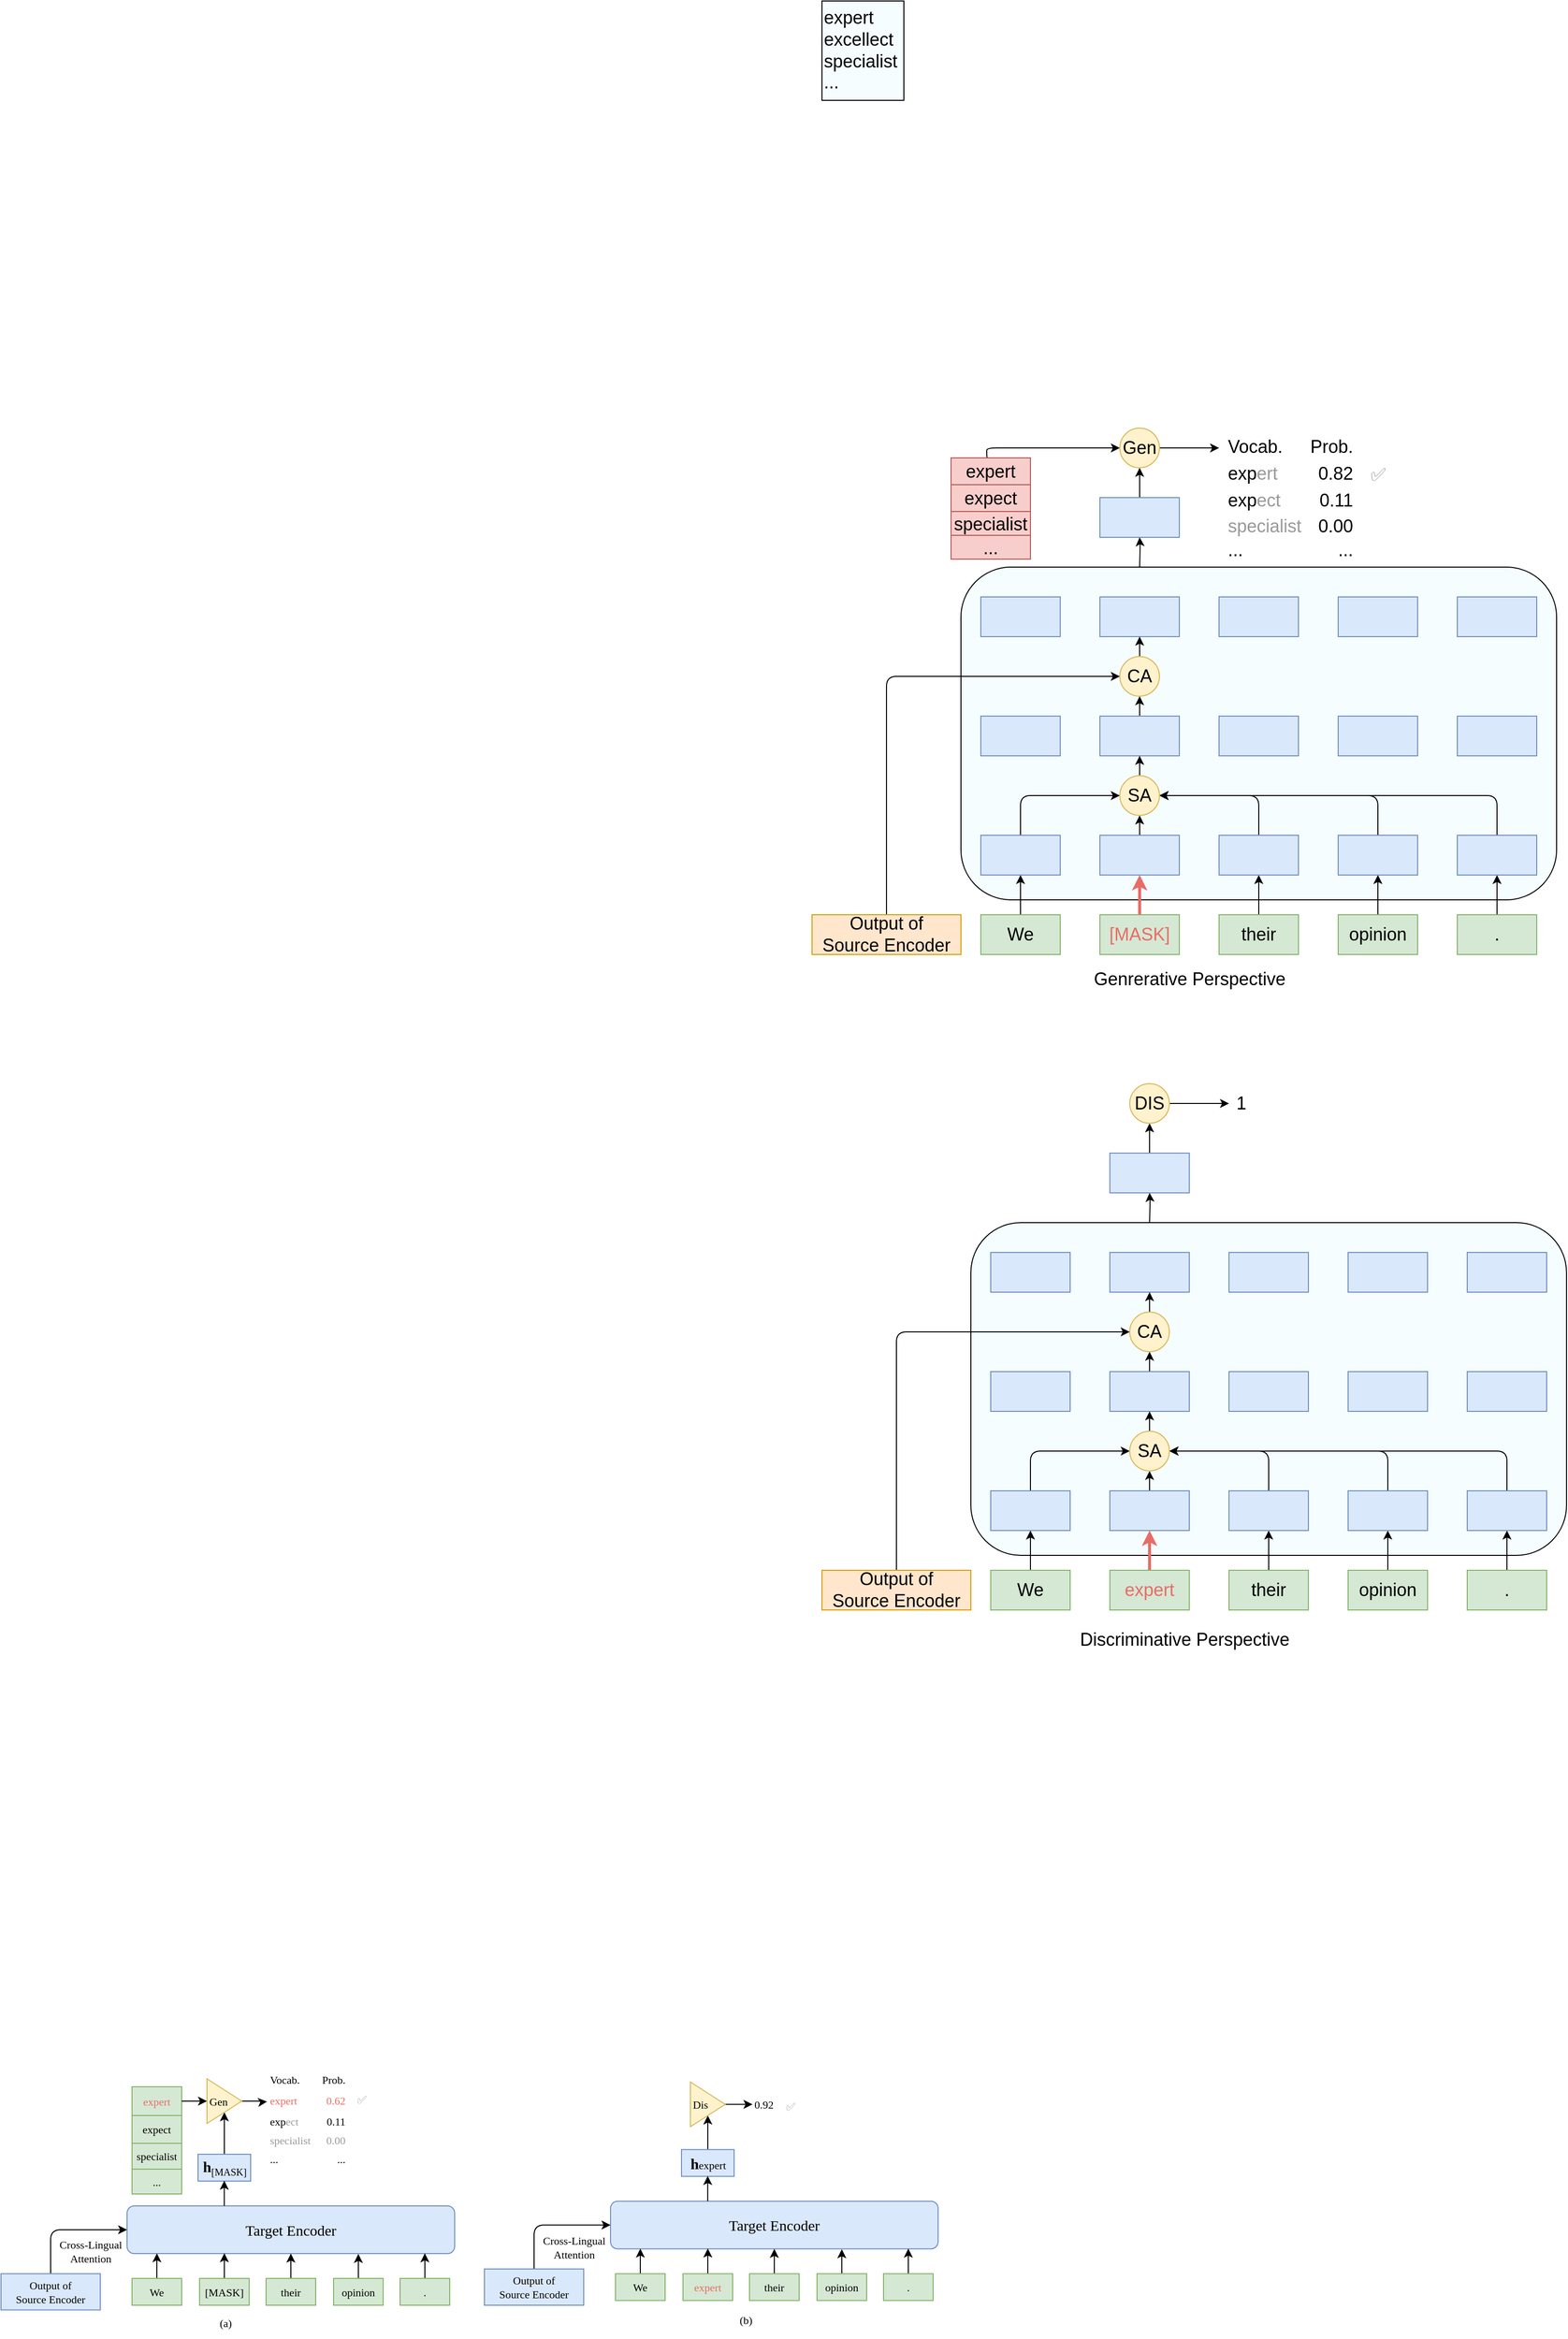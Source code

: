 <mxfile version="20.4.0" type="github">
  <diagram id="K7m40LMpJ0YwguaVcF83" name="第 1 页">
    <mxGraphModel dx="2592" dy="2144" grid="1" gridSize="10" guides="1" tooltips="1" connect="1" arrows="1" fold="1" page="1" pageScale="1" pageWidth="827" pageHeight="1169" math="0" shadow="0">
      <root>
        <mxCell id="0" />
        <mxCell id="1" parent="0" />
        <mxCell id="NDGal9xJ0kxTcGs0cXFX-12" value="" style="rounded=1;whiteSpace=wrap;html=1;fontSize=18;fillColor=#F5FDFF;strokeColor=#000000;fontColor=#333333;strokeWidth=1;fillStyle=auto;" parent="1" vertex="1">
          <mxGeometry x="140" y="170" width="600" height="335" as="geometry" />
        </mxCell>
        <mxCell id="NDGal9xJ0kxTcGs0cXFX-45" style="edgeStyle=orthogonalEdgeStyle;rounded=1;orthogonalLoop=1;jettySize=auto;html=1;exitX=0.5;exitY=0;exitDx=0;exitDy=0;entryX=0.5;entryY=1;entryDx=0;entryDy=0;fontSize=18;" parent="1" source="NDGal9xJ0kxTcGs0cXFX-7" target="NDGal9xJ0kxTcGs0cXFX-13" edge="1">
          <mxGeometry relative="1" as="geometry" />
        </mxCell>
        <mxCell id="NDGal9xJ0kxTcGs0cXFX-7" value="&lt;font style=&quot;font-size: 18px;&quot;&gt;We&lt;/font&gt;" style="rounded=0;whiteSpace=wrap;html=1;fillColor=#d5e8d4;strokeColor=#82b366;" parent="1" vertex="1">
          <mxGeometry x="160" y="520" width="80" height="40" as="geometry" />
        </mxCell>
        <mxCell id="NDGal9xJ0kxTcGs0cXFX-44" style="edgeStyle=orthogonalEdgeStyle;rounded=1;orthogonalLoop=1;jettySize=auto;html=1;fontSize=18;strokeWidth=3;strokeColor=#EA6B66;" parent="1" source="NDGal9xJ0kxTcGs0cXFX-8" target="NDGal9xJ0kxTcGs0cXFX-14" edge="1">
          <mxGeometry relative="1" as="geometry" />
        </mxCell>
        <mxCell id="NDGal9xJ0kxTcGs0cXFX-8" value="&lt;span style=&quot;font-size: 18px;&quot;&gt;&lt;font color=&quot;#ea6b66&quot;&gt;[MASK]&lt;/font&gt;&lt;/span&gt;" style="rounded=0;whiteSpace=wrap;html=1;fillColor=#d5e8d4;strokeColor=#82b366;" parent="1" vertex="1">
          <mxGeometry x="280" y="520" width="80" height="40" as="geometry" />
        </mxCell>
        <mxCell id="NDGal9xJ0kxTcGs0cXFX-46" style="edgeStyle=orthogonalEdgeStyle;rounded=1;orthogonalLoop=1;jettySize=auto;html=1;entryX=0.5;entryY=1;entryDx=0;entryDy=0;fontSize=18;" parent="1" source="NDGal9xJ0kxTcGs0cXFX-9" target="NDGal9xJ0kxTcGs0cXFX-15" edge="1">
          <mxGeometry relative="1" as="geometry" />
        </mxCell>
        <mxCell id="NDGal9xJ0kxTcGs0cXFX-9" value="&lt;font style=&quot;font-size: 18px;&quot;&gt;their&lt;/font&gt;" style="rounded=0;whiteSpace=wrap;html=1;fillColor=#d5e8d4;strokeColor=#82b366;" parent="1" vertex="1">
          <mxGeometry x="400" y="520" width="80" height="40" as="geometry" />
        </mxCell>
        <mxCell id="NDGal9xJ0kxTcGs0cXFX-47" style="edgeStyle=orthogonalEdgeStyle;rounded=1;orthogonalLoop=1;jettySize=auto;html=1;entryX=0.5;entryY=1;entryDx=0;entryDy=0;fontSize=18;" parent="1" source="NDGal9xJ0kxTcGs0cXFX-10" target="NDGal9xJ0kxTcGs0cXFX-16" edge="1">
          <mxGeometry relative="1" as="geometry" />
        </mxCell>
        <mxCell id="NDGal9xJ0kxTcGs0cXFX-10" value="&lt;font style=&quot;font-size: 18px;&quot;&gt;opinion&lt;/font&gt;" style="rounded=0;whiteSpace=wrap;html=1;fillColor=#d5e8d4;strokeColor=#82b366;" parent="1" vertex="1">
          <mxGeometry x="520" y="520" width="80" height="40" as="geometry" />
        </mxCell>
        <mxCell id="NDGal9xJ0kxTcGs0cXFX-48" style="edgeStyle=orthogonalEdgeStyle;rounded=1;orthogonalLoop=1;jettySize=auto;html=1;fontSize=18;" parent="1" source="NDGal9xJ0kxTcGs0cXFX-11" target="NDGal9xJ0kxTcGs0cXFX-17" edge="1">
          <mxGeometry relative="1" as="geometry" />
        </mxCell>
        <mxCell id="NDGal9xJ0kxTcGs0cXFX-11" value="&lt;font style=&quot;font-size: 18px;&quot;&gt;.&lt;/font&gt;" style="rounded=0;whiteSpace=wrap;html=1;fillColor=#d5e8d4;strokeColor=#82b366;" parent="1" vertex="1">
          <mxGeometry x="640" y="520" width="80" height="40" as="geometry" />
        </mxCell>
        <mxCell id="NDGal9xJ0kxTcGs0cXFX-28" style="edgeStyle=orthogonalEdgeStyle;rounded=1;orthogonalLoop=1;jettySize=auto;html=1;entryX=0;entryY=0.5;entryDx=0;entryDy=0;fontSize=18;exitX=0.5;exitY=0;exitDx=0;exitDy=0;" parent="1" source="NDGal9xJ0kxTcGs0cXFX-13" target="NDGal9xJ0kxTcGs0cXFX-25" edge="1">
          <mxGeometry relative="1" as="geometry" />
        </mxCell>
        <mxCell id="NDGal9xJ0kxTcGs0cXFX-13" value="" style="rounded=0;whiteSpace=wrap;html=1;fontSize=18;fillColor=#dae8fc;strokeColor=#6c8ebf;" parent="1" vertex="1">
          <mxGeometry x="160" y="440" width="80" height="40" as="geometry" />
        </mxCell>
        <mxCell id="NDGal9xJ0kxTcGs0cXFX-27" style="edgeStyle=orthogonalEdgeStyle;rounded=1;orthogonalLoop=1;jettySize=auto;html=1;exitX=0.5;exitY=0;exitDx=0;exitDy=0;entryX=0.5;entryY=1;entryDx=0;entryDy=0;fontSize=18;strokeWidth=1;" parent="1" source="NDGal9xJ0kxTcGs0cXFX-14" target="NDGal9xJ0kxTcGs0cXFX-25" edge="1">
          <mxGeometry relative="1" as="geometry" />
        </mxCell>
        <mxCell id="NDGal9xJ0kxTcGs0cXFX-14" value="" style="rounded=0;whiteSpace=wrap;html=1;fontSize=18;fillColor=#dae8fc;strokeColor=#6c8ebf;" parent="1" vertex="1">
          <mxGeometry x="280" y="440" width="80" height="40" as="geometry" />
        </mxCell>
        <mxCell id="NDGal9xJ0kxTcGs0cXFX-29" style="edgeStyle=orthogonalEdgeStyle;rounded=1;orthogonalLoop=1;jettySize=auto;html=1;entryX=1;entryY=0.5;entryDx=0;entryDy=0;fontSize=18;exitX=0.5;exitY=0;exitDx=0;exitDy=0;" parent="1" source="NDGal9xJ0kxTcGs0cXFX-15" target="NDGal9xJ0kxTcGs0cXFX-25" edge="1">
          <mxGeometry relative="1" as="geometry" />
        </mxCell>
        <mxCell id="NDGal9xJ0kxTcGs0cXFX-15" value="" style="rounded=0;whiteSpace=wrap;html=1;fontSize=18;fillColor=#dae8fc;strokeColor=#6c8ebf;" parent="1" vertex="1">
          <mxGeometry x="400" y="440" width="80" height="40" as="geometry" />
        </mxCell>
        <mxCell id="NDGal9xJ0kxTcGs0cXFX-30" style="edgeStyle=orthogonalEdgeStyle;rounded=1;orthogonalLoop=1;jettySize=auto;html=1;fontSize=18;exitX=0.5;exitY=0;exitDx=0;exitDy=0;entryX=1;entryY=0.5;entryDx=0;entryDy=0;" parent="1" source="NDGal9xJ0kxTcGs0cXFX-16" target="NDGal9xJ0kxTcGs0cXFX-25" edge="1">
          <mxGeometry relative="1" as="geometry">
            <mxPoint x="340" y="400" as="targetPoint" />
          </mxGeometry>
        </mxCell>
        <mxCell id="NDGal9xJ0kxTcGs0cXFX-16" value="" style="rounded=0;whiteSpace=wrap;html=1;fontSize=18;fillColor=#dae8fc;strokeColor=#6c8ebf;" parent="1" vertex="1">
          <mxGeometry x="520" y="440" width="80" height="40" as="geometry" />
        </mxCell>
        <mxCell id="NDGal9xJ0kxTcGs0cXFX-31" style="edgeStyle=orthogonalEdgeStyle;rounded=1;orthogonalLoop=1;jettySize=auto;html=1;fontSize=18;entryX=1;entryY=0.5;entryDx=0;entryDy=0;exitX=0.5;exitY=0;exitDx=0;exitDy=0;" parent="1" source="NDGal9xJ0kxTcGs0cXFX-17" target="NDGal9xJ0kxTcGs0cXFX-25" edge="1">
          <mxGeometry relative="1" as="geometry">
            <mxPoint x="350" y="400" as="targetPoint" />
          </mxGeometry>
        </mxCell>
        <mxCell id="NDGal9xJ0kxTcGs0cXFX-17" value="" style="rounded=0;whiteSpace=wrap;html=1;fontSize=18;fillColor=#dae8fc;strokeColor=#6c8ebf;" parent="1" vertex="1">
          <mxGeometry x="640" y="440" width="80" height="40" as="geometry" />
        </mxCell>
        <mxCell id="NDGal9xJ0kxTcGs0cXFX-20" value="" style="rounded=0;whiteSpace=wrap;html=1;fontSize=18;fillColor=#dae8fc;strokeColor=#6c8ebf;" parent="1" vertex="1">
          <mxGeometry x="160" y="320" width="80" height="40" as="geometry" />
        </mxCell>
        <mxCell id="NDGal9xJ0kxTcGs0cXFX-39" style="edgeStyle=orthogonalEdgeStyle;rounded=1;orthogonalLoop=1;jettySize=auto;html=1;exitX=0.5;exitY=0;exitDx=0;exitDy=0;fontSize=18;strokeWidth=1;" parent="1" source="NDGal9xJ0kxTcGs0cXFX-21" target="NDGal9xJ0kxTcGs0cXFX-37" edge="1">
          <mxGeometry relative="1" as="geometry" />
        </mxCell>
        <mxCell id="NDGal9xJ0kxTcGs0cXFX-21" value="" style="rounded=0;whiteSpace=wrap;html=1;fontSize=18;fillColor=#dae8fc;strokeColor=#6c8ebf;" parent="1" vertex="1">
          <mxGeometry x="280" y="320" width="80" height="40" as="geometry" />
        </mxCell>
        <mxCell id="NDGal9xJ0kxTcGs0cXFX-22" value="" style="rounded=0;whiteSpace=wrap;html=1;fontSize=18;fillColor=#dae8fc;strokeColor=#6c8ebf;" parent="1" vertex="1">
          <mxGeometry x="400" y="320" width="80" height="40" as="geometry" />
        </mxCell>
        <mxCell id="NDGal9xJ0kxTcGs0cXFX-23" value="" style="rounded=0;whiteSpace=wrap;html=1;fontSize=18;fillColor=#dae8fc;strokeColor=#6c8ebf;" parent="1" vertex="1">
          <mxGeometry x="520" y="320" width="80" height="40" as="geometry" />
        </mxCell>
        <mxCell id="NDGal9xJ0kxTcGs0cXFX-24" value="" style="rounded=0;whiteSpace=wrap;html=1;fontSize=18;fillColor=#dae8fc;strokeColor=#6c8ebf;" parent="1" vertex="1">
          <mxGeometry x="640" y="320" width="80" height="40" as="geometry" />
        </mxCell>
        <mxCell id="NDGal9xJ0kxTcGs0cXFX-26" style="edgeStyle=orthogonalEdgeStyle;rounded=1;orthogonalLoop=1;jettySize=auto;html=1;exitX=0.5;exitY=0;exitDx=0;exitDy=0;entryX=0.5;entryY=1;entryDx=0;entryDy=0;fontSize=18;strokeWidth=1;" parent="1" source="NDGal9xJ0kxTcGs0cXFX-25" target="NDGal9xJ0kxTcGs0cXFX-21" edge="1">
          <mxGeometry relative="1" as="geometry" />
        </mxCell>
        <mxCell id="NDGal9xJ0kxTcGs0cXFX-25" value="SA" style="ellipse;whiteSpace=wrap;html=1;aspect=fixed;fontSize=18;fillColor=#fff2cc;strokeColor=#d6b656;" parent="1" vertex="1">
          <mxGeometry x="300" y="380" width="40" height="40" as="geometry" />
        </mxCell>
        <mxCell id="NDGal9xJ0kxTcGs0cXFX-32" value="" style="rounded=0;whiteSpace=wrap;html=1;fontSize=18;fillColor=#dae8fc;strokeColor=#6c8ebf;" parent="1" vertex="1">
          <mxGeometry x="160" y="200" width="80" height="40" as="geometry" />
        </mxCell>
        <mxCell id="NDGal9xJ0kxTcGs0cXFX-54" style="edgeStyle=orthogonalEdgeStyle;rounded=1;orthogonalLoop=1;jettySize=auto;html=1;fontSize=18;strokeWidth=1;" parent="1" target="NDGal9xJ0kxTcGs0cXFX-51" edge="1">
          <mxGeometry relative="1" as="geometry">
            <mxPoint x="320" y="170" as="sourcePoint" />
          </mxGeometry>
        </mxCell>
        <mxCell id="NDGal9xJ0kxTcGs0cXFX-33" value="" style="rounded=0;whiteSpace=wrap;html=1;fontSize=18;fillColor=#dae8fc;strokeColor=#6c8ebf;" parent="1" vertex="1">
          <mxGeometry x="280" y="200" width="80" height="40" as="geometry" />
        </mxCell>
        <mxCell id="NDGal9xJ0kxTcGs0cXFX-34" value="" style="rounded=0;whiteSpace=wrap;html=1;fontSize=18;fillColor=#dae8fc;strokeColor=#6c8ebf;" parent="1" vertex="1">
          <mxGeometry x="400" y="200" width="80" height="40" as="geometry" />
        </mxCell>
        <mxCell id="NDGal9xJ0kxTcGs0cXFX-35" value="" style="rounded=0;whiteSpace=wrap;html=1;fontSize=18;fillColor=#dae8fc;strokeColor=#6c8ebf;" parent="1" vertex="1">
          <mxGeometry x="520" y="200" width="80" height="40" as="geometry" />
        </mxCell>
        <mxCell id="NDGal9xJ0kxTcGs0cXFX-36" value="" style="rounded=0;whiteSpace=wrap;html=1;fontSize=18;fillColor=#dae8fc;strokeColor=#6c8ebf;" parent="1" vertex="1">
          <mxGeometry x="640" y="200" width="80" height="40" as="geometry" />
        </mxCell>
        <mxCell id="NDGal9xJ0kxTcGs0cXFX-42" value="" style="edgeStyle=orthogonalEdgeStyle;rounded=1;orthogonalLoop=1;jettySize=auto;html=1;fontSize=18;strokeWidth=1;" parent="1" source="NDGal9xJ0kxTcGs0cXFX-37" target="NDGal9xJ0kxTcGs0cXFX-33" edge="1">
          <mxGeometry relative="1" as="geometry" />
        </mxCell>
        <mxCell id="NDGal9xJ0kxTcGs0cXFX-37" value="CA" style="ellipse;whiteSpace=wrap;html=1;aspect=fixed;fontSize=18;fillColor=#fff2cc;strokeColor=#d6b656;" parent="1" vertex="1">
          <mxGeometry x="300" y="260" width="40" height="40" as="geometry" />
        </mxCell>
        <mxCell id="NDGal9xJ0kxTcGs0cXFX-50" style="edgeStyle=orthogonalEdgeStyle;rounded=1;orthogonalLoop=1;jettySize=auto;html=1;entryX=0;entryY=0.5;entryDx=0;entryDy=0;fontSize=18;exitX=0.5;exitY=0;exitDx=0;exitDy=0;" parent="1" source="NDGal9xJ0kxTcGs0cXFX-49" target="NDGal9xJ0kxTcGs0cXFX-37" edge="1">
          <mxGeometry relative="1" as="geometry" />
        </mxCell>
        <mxCell id="NDGal9xJ0kxTcGs0cXFX-49" value="Output of&lt;br&gt;Source Encoder" style="rounded=0;whiteSpace=wrap;html=1;fontSize=18;fillColor=#ffe6cc;strokeColor=#d79b00;" parent="1" vertex="1">
          <mxGeometry x="-10" y="520" width="150" height="40" as="geometry" />
        </mxCell>
        <mxCell id="NDGal9xJ0kxTcGs0cXFX-87" style="edgeStyle=orthogonalEdgeStyle;rounded=1;orthogonalLoop=1;jettySize=auto;html=1;exitX=0.5;exitY=0;exitDx=0;exitDy=0;entryX=0.5;entryY=1;entryDx=0;entryDy=0;strokeWidth=1;fontSize=18;" parent="1" source="NDGal9xJ0kxTcGs0cXFX-51" target="NDGal9xJ0kxTcGs0cXFX-86" edge="1">
          <mxGeometry relative="1" as="geometry" />
        </mxCell>
        <mxCell id="NDGal9xJ0kxTcGs0cXFX-51" value="" style="rounded=0;whiteSpace=wrap;html=1;fontSize=18;fillColor=#dae8fc;strokeColor=#6c8ebf;" parent="1" vertex="1">
          <mxGeometry x="280" y="100" width="80" height="40" as="geometry" />
        </mxCell>
        <mxCell id="5H3XysIt7dRcobxCbL0b-28" style="edgeStyle=orthogonalEdgeStyle;rounded=1;orthogonalLoop=1;jettySize=auto;html=1;entryX=0;entryY=0.5;entryDx=0;entryDy=0;strokeWidth=1;fontSize=18;fontColor=#999999;exitX=0.463;exitY=-0.005;exitDx=0;exitDy=0;exitPerimeter=0;" parent="1" source="NDGal9xJ0kxTcGs0cXFX-78" target="NDGal9xJ0kxTcGs0cXFX-86" edge="1">
          <mxGeometry relative="1" as="geometry">
            <Array as="points">
              <mxPoint x="166" y="50" />
            </Array>
          </mxGeometry>
        </mxCell>
        <mxCell id="NDGal9xJ0kxTcGs0cXFX-77" value="" style="shape=table;startSize=0;container=1;collapsible=0;childLayout=tableLayout;rounded=0;fillStyle=auto;strokeColor=#b85450;strokeWidth=1;fontSize=18;fillColor=#f8cecc;" parent="1" vertex="1">
          <mxGeometry x="130" y="60" width="80" height="102" as="geometry" />
        </mxCell>
        <mxCell id="NDGal9xJ0kxTcGs0cXFX-78" value="" style="shape=tableRow;horizontal=0;startSize=0;swimlaneHead=0;swimlaneBody=0;top=0;left=0;bottom=0;right=0;collapsible=0;dropTarget=0;fillColor=none;points=[[0,0.5],[1,0.5]];portConstraint=eastwest;rounded=0;fillStyle=auto;strokeColor=#000000;strokeWidth=1;fontSize=18;" parent="NDGal9xJ0kxTcGs0cXFX-77" vertex="1">
          <mxGeometry width="80" height="27" as="geometry" />
        </mxCell>
        <mxCell id="NDGal9xJ0kxTcGs0cXFX-79" value="expert" style="shape=partialRectangle;html=1;whiteSpace=wrap;connectable=0;overflow=hidden;fillColor=none;top=0;left=0;bottom=0;right=0;pointerEvents=1;rounded=0;fillStyle=auto;strokeColor=#000000;strokeWidth=1;fontSize=18;" parent="NDGal9xJ0kxTcGs0cXFX-78" vertex="1">
          <mxGeometry width="80" height="27" as="geometry">
            <mxRectangle width="80" height="27" as="alternateBounds" />
          </mxGeometry>
        </mxCell>
        <mxCell id="5H3XysIt7dRcobxCbL0b-26" style="shape=tableRow;horizontal=0;startSize=0;swimlaneHead=0;swimlaneBody=0;top=0;left=0;bottom=0;right=0;collapsible=0;dropTarget=0;fillColor=none;points=[[0,0.5],[1,0.5]];portConstraint=eastwest;rounded=0;fillStyle=auto;strokeColor=#000000;strokeWidth=1;fontSize=18;" parent="NDGal9xJ0kxTcGs0cXFX-77" vertex="1">
          <mxGeometry y="27" width="80" height="27" as="geometry" />
        </mxCell>
        <mxCell id="5H3XysIt7dRcobxCbL0b-27" value="expect" style="shape=partialRectangle;html=1;whiteSpace=wrap;connectable=0;overflow=hidden;fillColor=none;top=0;left=0;bottom=0;right=0;pointerEvents=1;rounded=0;fillStyle=auto;strokeColor=#000000;strokeWidth=1;fontSize=18;" parent="5H3XysIt7dRcobxCbL0b-26" vertex="1">
          <mxGeometry width="80" height="27" as="geometry">
            <mxRectangle width="80" height="27" as="alternateBounds" />
          </mxGeometry>
        </mxCell>
        <mxCell id="NDGal9xJ0kxTcGs0cXFX-80" value="" style="shape=tableRow;horizontal=0;startSize=0;swimlaneHead=0;swimlaneBody=0;top=0;left=0;bottom=0;right=0;collapsible=0;dropTarget=0;fillColor=none;points=[[0,0.5],[1,0.5]];portConstraint=eastwest;rounded=0;fillStyle=auto;strokeColor=#000000;strokeWidth=1;fontSize=18;" parent="NDGal9xJ0kxTcGs0cXFX-77" vertex="1">
          <mxGeometry y="54" width="80" height="24" as="geometry" />
        </mxCell>
        <mxCell id="NDGal9xJ0kxTcGs0cXFX-81" value="specialist" style="shape=partialRectangle;html=1;whiteSpace=wrap;connectable=0;overflow=hidden;fillColor=none;top=0;left=0;bottom=0;right=0;pointerEvents=1;rounded=0;fillStyle=auto;strokeColor=#000000;strokeWidth=1;fontSize=18;" parent="NDGal9xJ0kxTcGs0cXFX-80" vertex="1">
          <mxGeometry width="80" height="24" as="geometry">
            <mxRectangle width="80" height="24" as="alternateBounds" />
          </mxGeometry>
        </mxCell>
        <mxCell id="NDGal9xJ0kxTcGs0cXFX-84" value="" style="shape=tableRow;horizontal=0;startSize=0;swimlaneHead=0;swimlaneBody=0;top=0;left=0;bottom=0;right=0;collapsible=0;dropTarget=0;fillColor=none;points=[[0,0.5],[1,0.5]];portConstraint=eastwest;rounded=0;fillStyle=auto;strokeColor=#000000;strokeWidth=1;fontSize=18;" parent="NDGal9xJ0kxTcGs0cXFX-77" vertex="1">
          <mxGeometry y="78" width="80" height="24" as="geometry" />
        </mxCell>
        <mxCell id="NDGal9xJ0kxTcGs0cXFX-85" value="..." style="shape=partialRectangle;html=1;whiteSpace=wrap;connectable=0;overflow=hidden;fillColor=none;top=0;left=0;bottom=0;right=0;pointerEvents=1;rounded=0;fillStyle=auto;strokeColor=#000000;strokeWidth=1;fontSize=18;" parent="NDGal9xJ0kxTcGs0cXFX-84" vertex="1">
          <mxGeometry width="80" height="24" as="geometry">
            <mxRectangle width="80" height="24" as="alternateBounds" />
          </mxGeometry>
        </mxCell>
        <mxCell id="5H3XysIt7dRcobxCbL0b-44" style="edgeStyle=orthogonalEdgeStyle;rounded=1;orthogonalLoop=1;jettySize=auto;html=1;strokeWidth=1;fontSize=18;fontColor=#999999;" parent="1" source="NDGal9xJ0kxTcGs0cXFX-86" edge="1">
          <mxGeometry relative="1" as="geometry">
            <mxPoint x="400" y="50" as="targetPoint" />
          </mxGeometry>
        </mxCell>
        <mxCell id="NDGal9xJ0kxTcGs0cXFX-86" value="Gen" style="ellipse;whiteSpace=wrap;html=1;aspect=fixed;fontSize=18;fillColor=#fff2cc;strokeColor=#d6b656;" parent="1" vertex="1">
          <mxGeometry x="300" y="30" width="40" height="40" as="geometry" />
        </mxCell>
        <mxCell id="5H3XysIt7dRcobxCbL0b-2" value="expert&lt;br&gt;excellect&lt;br&gt;specialist&lt;br&gt;...&lt;br&gt;&lt;div style=&quot;&quot;&gt;&lt;/div&gt;" style="rounded=0;whiteSpace=wrap;html=1;fillStyle=auto;strokeColor=#000000;strokeWidth=1;fontSize=18;fillColor=#F5fdFF;align=left;" parent="1" vertex="1">
          <mxGeometry y="-400" width="82.5" height="100" as="geometry" />
        </mxCell>
        <mxCell id="5H3XysIt7dRcobxCbL0b-29" value="✅" style="text;html=1;align=center;verticalAlign=middle;resizable=0;points=[];autosize=1;strokeColor=none;fillColor=none;fontSize=18;fontColor=#999999;" parent="1" vertex="1">
          <mxGeometry x="540" y="57" width="40" height="40" as="geometry" />
        </mxCell>
        <mxCell id="5H3XysIt7dRcobxCbL0b-30" value="" style="shape=table;startSize=0;container=1;collapsible=0;childLayout=tableLayout;rounded=0;fillStyle=auto;strokeWidth=0;fontSize=18;fillColor=#FFFFFF;strokeColor=none;opacity=0;" parent="1" vertex="1">
          <mxGeometry x="407" y="35" width="130" height="129" as="geometry" />
        </mxCell>
        <mxCell id="5H3XysIt7dRcobxCbL0b-45" style="shape=tableRow;horizontal=0;startSize=0;swimlaneHead=0;swimlaneBody=0;top=0;left=0;bottom=0;right=0;collapsible=0;dropTarget=0;fillColor=none;points=[[0,0.5],[1,0.5]];portConstraint=eastwest;rounded=0;fillStyle=auto;strokeColor=#000000;strokeWidth=1;fontSize=18;" parent="5H3XysIt7dRcobxCbL0b-30" vertex="1">
          <mxGeometry width="130" height="27" as="geometry" />
        </mxCell>
        <mxCell id="5H3XysIt7dRcobxCbL0b-46" value="Vocab." style="shape=partialRectangle;html=1;whiteSpace=wrap;connectable=0;overflow=hidden;fillColor=none;top=0;left=0;bottom=0;right=0;pointerEvents=1;rounded=0;fillStyle=auto;strokeColor=#000000;strokeWidth=1;fontSize=18;align=left;opacity=0;" parent="5H3XysIt7dRcobxCbL0b-45" vertex="1">
          <mxGeometry width="80" height="27" as="geometry">
            <mxRectangle width="80" height="27" as="alternateBounds" />
          </mxGeometry>
        </mxCell>
        <mxCell id="5H3XysIt7dRcobxCbL0b-47" value="Prob." style="shape=partialRectangle;html=1;whiteSpace=wrap;connectable=0;overflow=hidden;fillColor=none;top=0;left=0;bottom=0;right=0;pointerEvents=1;rounded=0;fillStyle=auto;strokeColor=#000000;strokeWidth=1;fontSize=18;align=right;" parent="5H3XysIt7dRcobxCbL0b-45" vertex="1">
          <mxGeometry x="80" width="50" height="27" as="geometry">
            <mxRectangle width="50" height="27" as="alternateBounds" />
          </mxGeometry>
        </mxCell>
        <mxCell id="5H3XysIt7dRcobxCbL0b-31" value="" style="shape=tableRow;horizontal=0;startSize=0;swimlaneHead=0;swimlaneBody=0;top=0;left=0;bottom=0;right=0;collapsible=0;dropTarget=0;fillColor=none;points=[[0,0.5],[1,0.5]];portConstraint=eastwest;rounded=0;fillStyle=auto;strokeColor=#000000;strokeWidth=1;fontSize=18;" parent="5H3XysIt7dRcobxCbL0b-30" vertex="1">
          <mxGeometry y="27" width="130" height="27" as="geometry" />
        </mxCell>
        <mxCell id="5H3XysIt7dRcobxCbL0b-32" value="exp&lt;font color=&quot;#999999&quot;&gt;ert&lt;/font&gt;" style="shape=partialRectangle;html=1;whiteSpace=wrap;connectable=0;overflow=hidden;fillColor=none;top=0;left=0;bottom=0;right=0;pointerEvents=1;rounded=0;fillStyle=auto;strokeColor=#000000;strokeWidth=1;fontSize=18;align=left;" parent="5H3XysIt7dRcobxCbL0b-31" vertex="1">
          <mxGeometry width="80" height="27" as="geometry">
            <mxRectangle width="80" height="27" as="alternateBounds" />
          </mxGeometry>
        </mxCell>
        <mxCell id="5H3XysIt7dRcobxCbL0b-39" value="0.82" style="shape=partialRectangle;html=1;whiteSpace=wrap;connectable=0;overflow=hidden;fillColor=none;top=0;left=0;bottom=0;right=0;pointerEvents=1;rounded=0;fillStyle=auto;strokeColor=#000000;strokeWidth=1;fontSize=18;align=right;" parent="5H3XysIt7dRcobxCbL0b-31" vertex="1">
          <mxGeometry x="80" width="50" height="27" as="geometry">
            <mxRectangle width="50" height="27" as="alternateBounds" />
          </mxGeometry>
        </mxCell>
        <mxCell id="5H3XysIt7dRcobxCbL0b-33" style="shape=tableRow;horizontal=0;startSize=0;swimlaneHead=0;swimlaneBody=0;top=0;left=0;bottom=0;right=0;collapsible=0;dropTarget=0;fillColor=none;points=[[0,0.5],[1,0.5]];portConstraint=eastwest;rounded=0;fillStyle=auto;strokeColor=#000000;strokeWidth=1;fontSize=18;" parent="5H3XysIt7dRcobxCbL0b-30" vertex="1">
          <mxGeometry y="54" width="130" height="27" as="geometry" />
        </mxCell>
        <mxCell id="5H3XysIt7dRcobxCbL0b-34" value="exp&lt;font color=&quot;#999999&quot;&gt;ect&lt;/font&gt;" style="shape=partialRectangle;html=1;whiteSpace=wrap;connectable=0;overflow=hidden;fillColor=none;top=0;left=0;bottom=0;right=0;pointerEvents=1;rounded=0;fillStyle=auto;strokeColor=#000000;strokeWidth=1;fontSize=18;align=left;" parent="5H3XysIt7dRcobxCbL0b-33" vertex="1">
          <mxGeometry width="80" height="27" as="geometry">
            <mxRectangle width="80" height="27" as="alternateBounds" />
          </mxGeometry>
        </mxCell>
        <mxCell id="5H3XysIt7dRcobxCbL0b-40" value="0.11" style="shape=partialRectangle;html=1;whiteSpace=wrap;connectable=0;overflow=hidden;fillColor=none;top=0;left=0;bottom=0;right=0;pointerEvents=1;rounded=0;fillStyle=auto;strokeColor=#000000;strokeWidth=1;fontSize=18;align=right;" parent="5H3XysIt7dRcobxCbL0b-33" vertex="1">
          <mxGeometry x="80" width="50" height="27" as="geometry">
            <mxRectangle width="50" height="27" as="alternateBounds" />
          </mxGeometry>
        </mxCell>
        <mxCell id="5H3XysIt7dRcobxCbL0b-35" value="" style="shape=tableRow;horizontal=0;startSize=0;swimlaneHead=0;swimlaneBody=0;top=0;left=0;bottom=0;right=0;collapsible=0;dropTarget=0;fillColor=none;points=[[0,0.5],[1,0.5]];portConstraint=eastwest;rounded=0;fillStyle=auto;strokeColor=#000000;strokeWidth=1;fontSize=18;" parent="5H3XysIt7dRcobxCbL0b-30" vertex="1">
          <mxGeometry y="81" width="130" height="24" as="geometry" />
        </mxCell>
        <mxCell id="5H3XysIt7dRcobxCbL0b-36" value="&lt;font color=&quot;#999999&quot;&gt;specialist&lt;/font&gt;" style="shape=partialRectangle;html=1;whiteSpace=wrap;connectable=0;overflow=hidden;fillColor=none;top=0;left=0;bottom=0;right=0;pointerEvents=1;rounded=0;fillStyle=auto;strokeColor=#000000;strokeWidth=1;fontSize=18;align=left;" parent="5H3XysIt7dRcobxCbL0b-35" vertex="1">
          <mxGeometry width="80" height="24" as="geometry">
            <mxRectangle width="80" height="24" as="alternateBounds" />
          </mxGeometry>
        </mxCell>
        <mxCell id="5H3XysIt7dRcobxCbL0b-41" value="0.00" style="shape=partialRectangle;html=1;whiteSpace=wrap;connectable=0;overflow=hidden;fillColor=none;top=0;left=0;bottom=0;right=0;pointerEvents=1;rounded=0;fillStyle=auto;strokeColor=#000000;strokeWidth=1;fontSize=18;align=right;" parent="5H3XysIt7dRcobxCbL0b-35" vertex="1">
          <mxGeometry x="80" width="50" height="24" as="geometry">
            <mxRectangle width="50" height="24" as="alternateBounds" />
          </mxGeometry>
        </mxCell>
        <mxCell id="5H3XysIt7dRcobxCbL0b-37" value="" style="shape=tableRow;horizontal=0;startSize=0;swimlaneHead=0;swimlaneBody=0;top=0;left=0;bottom=0;right=0;collapsible=0;dropTarget=0;fillColor=none;points=[[0,0.5],[1,0.5]];portConstraint=eastwest;rounded=0;fillStyle=auto;strokeColor=#000000;strokeWidth=1;fontSize=18;" parent="5H3XysIt7dRcobxCbL0b-30" vertex="1">
          <mxGeometry y="105" width="130" height="24" as="geometry" />
        </mxCell>
        <mxCell id="5H3XysIt7dRcobxCbL0b-38" value="..." style="shape=partialRectangle;html=1;whiteSpace=wrap;connectable=0;overflow=hidden;fillColor=none;top=0;left=0;bottom=0;right=0;pointerEvents=1;rounded=0;fillStyle=auto;strokeColor=#000000;strokeWidth=1;fontSize=18;align=left;" parent="5H3XysIt7dRcobxCbL0b-37" vertex="1">
          <mxGeometry width="80" height="24" as="geometry">
            <mxRectangle width="80" height="24" as="alternateBounds" />
          </mxGeometry>
        </mxCell>
        <mxCell id="5H3XysIt7dRcobxCbL0b-42" value="..." style="shape=partialRectangle;html=1;whiteSpace=wrap;connectable=0;overflow=hidden;fillColor=none;top=0;left=0;bottom=0;right=0;pointerEvents=1;rounded=0;fillStyle=auto;strokeColor=#000000;strokeWidth=1;fontSize=18;align=right;" parent="5H3XysIt7dRcobxCbL0b-37" vertex="1">
          <mxGeometry x="80" width="50" height="24" as="geometry">
            <mxRectangle width="50" height="24" as="alternateBounds" />
          </mxGeometry>
        </mxCell>
        <mxCell id="5H3XysIt7dRcobxCbL0b-50" value="" style="rounded=1;whiteSpace=wrap;html=1;fontSize=18;fillColor=#F5FDFF;strokeColor=#000000;fontColor=#333333;strokeWidth=1;fillStyle=auto;" parent="1" vertex="1">
          <mxGeometry x="150" y="830" width="600" height="335" as="geometry" />
        </mxCell>
        <mxCell id="5H3XysIt7dRcobxCbL0b-51" style="edgeStyle=orthogonalEdgeStyle;rounded=1;orthogonalLoop=1;jettySize=auto;html=1;exitX=0.5;exitY=0;exitDx=0;exitDy=0;entryX=0.5;entryY=1;entryDx=0;entryDy=0;fontSize=18;" parent="1" source="5H3XysIt7dRcobxCbL0b-52" target="5H3XysIt7dRcobxCbL0b-62" edge="1">
          <mxGeometry relative="1" as="geometry" />
        </mxCell>
        <mxCell id="5H3XysIt7dRcobxCbL0b-52" value="&lt;font style=&quot;font-size: 18px;&quot;&gt;We&lt;/font&gt;" style="rounded=0;whiteSpace=wrap;html=1;fillColor=#d5e8d4;strokeColor=#82b366;" parent="1" vertex="1">
          <mxGeometry x="170" y="1180" width="80" height="40" as="geometry" />
        </mxCell>
        <mxCell id="5H3XysIt7dRcobxCbL0b-53" style="edgeStyle=orthogonalEdgeStyle;rounded=1;orthogonalLoop=1;jettySize=auto;html=1;fontSize=18;strokeWidth=3;strokeColor=#EA6B66;" parent="1" source="5H3XysIt7dRcobxCbL0b-54" target="5H3XysIt7dRcobxCbL0b-64" edge="1">
          <mxGeometry relative="1" as="geometry" />
        </mxCell>
        <mxCell id="5H3XysIt7dRcobxCbL0b-54" value="&lt;span style=&quot;font-size: 18px;&quot;&gt;&lt;font color=&quot;#ea6b66&quot;&gt;expert&lt;/font&gt;&lt;/span&gt;" style="rounded=0;whiteSpace=wrap;html=1;fillColor=#d5e8d4;strokeColor=#82b366;" parent="1" vertex="1">
          <mxGeometry x="290" y="1180" width="80" height="40" as="geometry" />
        </mxCell>
        <mxCell id="5H3XysIt7dRcobxCbL0b-55" style="edgeStyle=orthogonalEdgeStyle;rounded=1;orthogonalLoop=1;jettySize=auto;html=1;entryX=0.5;entryY=1;entryDx=0;entryDy=0;fontSize=18;" parent="1" source="5H3XysIt7dRcobxCbL0b-56" target="5H3XysIt7dRcobxCbL0b-66" edge="1">
          <mxGeometry relative="1" as="geometry" />
        </mxCell>
        <mxCell id="5H3XysIt7dRcobxCbL0b-56" value="&lt;font style=&quot;font-size: 18px;&quot;&gt;their&lt;/font&gt;" style="rounded=0;whiteSpace=wrap;html=1;fillColor=#d5e8d4;strokeColor=#82b366;" parent="1" vertex="1">
          <mxGeometry x="410" y="1180" width="80" height="40" as="geometry" />
        </mxCell>
        <mxCell id="5H3XysIt7dRcobxCbL0b-57" style="edgeStyle=orthogonalEdgeStyle;rounded=1;orthogonalLoop=1;jettySize=auto;html=1;entryX=0.5;entryY=1;entryDx=0;entryDy=0;fontSize=18;" parent="1" source="5H3XysIt7dRcobxCbL0b-58" target="5H3XysIt7dRcobxCbL0b-68" edge="1">
          <mxGeometry relative="1" as="geometry" />
        </mxCell>
        <mxCell id="5H3XysIt7dRcobxCbL0b-58" value="&lt;font style=&quot;font-size: 18px;&quot;&gt;opinion&lt;/font&gt;" style="rounded=0;whiteSpace=wrap;html=1;fillColor=#d5e8d4;strokeColor=#82b366;" parent="1" vertex="1">
          <mxGeometry x="530" y="1180" width="80" height="40" as="geometry" />
        </mxCell>
        <mxCell id="5H3XysIt7dRcobxCbL0b-59" style="edgeStyle=orthogonalEdgeStyle;rounded=1;orthogonalLoop=1;jettySize=auto;html=1;fontSize=18;" parent="1" source="5H3XysIt7dRcobxCbL0b-60" target="5H3XysIt7dRcobxCbL0b-70" edge="1">
          <mxGeometry relative="1" as="geometry" />
        </mxCell>
        <mxCell id="5H3XysIt7dRcobxCbL0b-60" value="&lt;font style=&quot;font-size: 18px;&quot;&gt;.&lt;/font&gt;" style="rounded=0;whiteSpace=wrap;html=1;fillColor=#d5e8d4;strokeColor=#82b366;" parent="1" vertex="1">
          <mxGeometry x="650" y="1180" width="80" height="40" as="geometry" />
        </mxCell>
        <mxCell id="5H3XysIt7dRcobxCbL0b-61" style="edgeStyle=orthogonalEdgeStyle;rounded=1;orthogonalLoop=1;jettySize=auto;html=1;entryX=0;entryY=0.5;entryDx=0;entryDy=0;fontSize=18;exitX=0.5;exitY=0;exitDx=0;exitDy=0;" parent="1" source="5H3XysIt7dRcobxCbL0b-62" target="5H3XysIt7dRcobxCbL0b-78" edge="1">
          <mxGeometry relative="1" as="geometry" />
        </mxCell>
        <mxCell id="5H3XysIt7dRcobxCbL0b-62" value="" style="rounded=0;whiteSpace=wrap;html=1;fontSize=18;fillColor=#dae8fc;strokeColor=#6c8ebf;" parent="1" vertex="1">
          <mxGeometry x="170" y="1100" width="80" height="40" as="geometry" />
        </mxCell>
        <mxCell id="5H3XysIt7dRcobxCbL0b-63" style="edgeStyle=orthogonalEdgeStyle;rounded=1;orthogonalLoop=1;jettySize=auto;html=1;exitX=0.5;exitY=0;exitDx=0;exitDy=0;entryX=0.5;entryY=1;entryDx=0;entryDy=0;fontSize=18;strokeWidth=1;strokeColor=#000000;" parent="1" source="5H3XysIt7dRcobxCbL0b-64" target="5H3XysIt7dRcobxCbL0b-78" edge="1">
          <mxGeometry relative="1" as="geometry" />
        </mxCell>
        <mxCell id="5H3XysIt7dRcobxCbL0b-64" value="" style="rounded=0;whiteSpace=wrap;html=1;fontSize=18;fillColor=#dae8fc;strokeColor=#6c8ebf;" parent="1" vertex="1">
          <mxGeometry x="290" y="1100" width="80" height="40" as="geometry" />
        </mxCell>
        <mxCell id="5H3XysIt7dRcobxCbL0b-65" style="edgeStyle=orthogonalEdgeStyle;rounded=1;orthogonalLoop=1;jettySize=auto;html=1;entryX=1;entryY=0.5;entryDx=0;entryDy=0;fontSize=18;exitX=0.5;exitY=0;exitDx=0;exitDy=0;" parent="1" source="5H3XysIt7dRcobxCbL0b-66" target="5H3XysIt7dRcobxCbL0b-78" edge="1">
          <mxGeometry relative="1" as="geometry" />
        </mxCell>
        <mxCell id="5H3XysIt7dRcobxCbL0b-66" value="" style="rounded=0;whiteSpace=wrap;html=1;fontSize=18;fillColor=#dae8fc;strokeColor=#6c8ebf;" parent="1" vertex="1">
          <mxGeometry x="410" y="1100" width="80" height="40" as="geometry" />
        </mxCell>
        <mxCell id="5H3XysIt7dRcobxCbL0b-67" style="edgeStyle=orthogonalEdgeStyle;rounded=1;orthogonalLoop=1;jettySize=auto;html=1;fontSize=18;exitX=0.5;exitY=0;exitDx=0;exitDy=0;entryX=1;entryY=0.5;entryDx=0;entryDy=0;" parent="1" source="5H3XysIt7dRcobxCbL0b-68" target="5H3XysIt7dRcobxCbL0b-78" edge="1">
          <mxGeometry relative="1" as="geometry">
            <mxPoint x="350" y="1060" as="targetPoint" />
          </mxGeometry>
        </mxCell>
        <mxCell id="5H3XysIt7dRcobxCbL0b-68" value="" style="rounded=0;whiteSpace=wrap;html=1;fontSize=18;fillColor=#dae8fc;strokeColor=#6c8ebf;" parent="1" vertex="1">
          <mxGeometry x="530" y="1100" width="80" height="40" as="geometry" />
        </mxCell>
        <mxCell id="5H3XysIt7dRcobxCbL0b-69" style="edgeStyle=orthogonalEdgeStyle;rounded=1;orthogonalLoop=1;jettySize=auto;html=1;fontSize=18;entryX=1;entryY=0.5;entryDx=0;entryDy=0;exitX=0.5;exitY=0;exitDx=0;exitDy=0;" parent="1" source="5H3XysIt7dRcobxCbL0b-70" target="5H3XysIt7dRcobxCbL0b-78" edge="1">
          <mxGeometry relative="1" as="geometry">
            <mxPoint x="360" y="1060" as="targetPoint" />
          </mxGeometry>
        </mxCell>
        <mxCell id="5H3XysIt7dRcobxCbL0b-70" value="" style="rounded=0;whiteSpace=wrap;html=1;fontSize=18;fillColor=#dae8fc;strokeColor=#6c8ebf;" parent="1" vertex="1">
          <mxGeometry x="650" y="1100" width="80" height="40" as="geometry" />
        </mxCell>
        <mxCell id="5H3XysIt7dRcobxCbL0b-71" value="" style="rounded=0;whiteSpace=wrap;html=1;fontSize=18;fillColor=#dae8fc;strokeColor=#6c8ebf;" parent="1" vertex="1">
          <mxGeometry x="170" y="980" width="80" height="40" as="geometry" />
        </mxCell>
        <mxCell id="5H3XysIt7dRcobxCbL0b-72" style="edgeStyle=orthogonalEdgeStyle;rounded=1;orthogonalLoop=1;jettySize=auto;html=1;exitX=0.5;exitY=0;exitDx=0;exitDy=0;fontSize=18;strokeWidth=1;" parent="1" source="5H3XysIt7dRcobxCbL0b-73" target="5H3XysIt7dRcobxCbL0b-86" edge="1">
          <mxGeometry relative="1" as="geometry" />
        </mxCell>
        <mxCell id="5H3XysIt7dRcobxCbL0b-73" value="" style="rounded=0;whiteSpace=wrap;html=1;fontSize=18;fillColor=#dae8fc;strokeColor=#6c8ebf;" parent="1" vertex="1">
          <mxGeometry x="290" y="980" width="80" height="40" as="geometry" />
        </mxCell>
        <mxCell id="5H3XysIt7dRcobxCbL0b-74" value="" style="rounded=0;whiteSpace=wrap;html=1;fontSize=18;fillColor=#dae8fc;strokeColor=#6c8ebf;" parent="1" vertex="1">
          <mxGeometry x="410" y="980" width="80" height="40" as="geometry" />
        </mxCell>
        <mxCell id="5H3XysIt7dRcobxCbL0b-75" value="" style="rounded=0;whiteSpace=wrap;html=1;fontSize=18;fillColor=#dae8fc;strokeColor=#6c8ebf;" parent="1" vertex="1">
          <mxGeometry x="530" y="980" width="80" height="40" as="geometry" />
        </mxCell>
        <mxCell id="5H3XysIt7dRcobxCbL0b-76" value="" style="rounded=0;whiteSpace=wrap;html=1;fontSize=18;fillColor=#dae8fc;strokeColor=#6c8ebf;" parent="1" vertex="1">
          <mxGeometry x="650" y="980" width="80" height="40" as="geometry" />
        </mxCell>
        <mxCell id="5H3XysIt7dRcobxCbL0b-77" style="edgeStyle=orthogonalEdgeStyle;rounded=1;orthogonalLoop=1;jettySize=auto;html=1;exitX=0.5;exitY=0;exitDx=0;exitDy=0;entryX=0.5;entryY=1;entryDx=0;entryDy=0;fontSize=18;strokeWidth=1;" parent="1" source="5H3XysIt7dRcobxCbL0b-78" target="5H3XysIt7dRcobxCbL0b-73" edge="1">
          <mxGeometry relative="1" as="geometry" />
        </mxCell>
        <mxCell id="5H3XysIt7dRcobxCbL0b-78" value="SA" style="ellipse;whiteSpace=wrap;html=1;aspect=fixed;fontSize=18;fillColor=#fff2cc;strokeColor=#d6b656;" parent="1" vertex="1">
          <mxGeometry x="310" y="1040" width="40" height="40" as="geometry" />
        </mxCell>
        <mxCell id="5H3XysIt7dRcobxCbL0b-79" value="" style="rounded=0;whiteSpace=wrap;html=1;fontSize=18;fillColor=#dae8fc;strokeColor=#6c8ebf;" parent="1" vertex="1">
          <mxGeometry x="170" y="860" width="80" height="40" as="geometry" />
        </mxCell>
        <mxCell id="5H3XysIt7dRcobxCbL0b-80" style="edgeStyle=orthogonalEdgeStyle;rounded=1;orthogonalLoop=1;jettySize=auto;html=1;fontSize=18;strokeWidth=1;" parent="1" target="5H3XysIt7dRcobxCbL0b-90" edge="1">
          <mxGeometry relative="1" as="geometry">
            <mxPoint x="330" y="830" as="sourcePoint" />
          </mxGeometry>
        </mxCell>
        <mxCell id="5H3XysIt7dRcobxCbL0b-81" value="" style="rounded=0;whiteSpace=wrap;html=1;fontSize=18;fillColor=#dae8fc;strokeColor=#6c8ebf;" parent="1" vertex="1">
          <mxGeometry x="290" y="860" width="80" height="40" as="geometry" />
        </mxCell>
        <mxCell id="5H3XysIt7dRcobxCbL0b-82" value="" style="rounded=0;whiteSpace=wrap;html=1;fontSize=18;fillColor=#dae8fc;strokeColor=#6c8ebf;" parent="1" vertex="1">
          <mxGeometry x="410" y="860" width="80" height="40" as="geometry" />
        </mxCell>
        <mxCell id="5H3XysIt7dRcobxCbL0b-83" value="" style="rounded=0;whiteSpace=wrap;html=1;fontSize=18;fillColor=#dae8fc;strokeColor=#6c8ebf;" parent="1" vertex="1">
          <mxGeometry x="530" y="860" width="80" height="40" as="geometry" />
        </mxCell>
        <mxCell id="5H3XysIt7dRcobxCbL0b-84" value="" style="rounded=0;whiteSpace=wrap;html=1;fontSize=18;fillColor=#dae8fc;strokeColor=#6c8ebf;" parent="1" vertex="1">
          <mxGeometry x="650" y="860" width="80" height="40" as="geometry" />
        </mxCell>
        <mxCell id="5H3XysIt7dRcobxCbL0b-85" value="" style="edgeStyle=orthogonalEdgeStyle;rounded=1;orthogonalLoop=1;jettySize=auto;html=1;fontSize=18;strokeWidth=1;" parent="1" source="5H3XysIt7dRcobxCbL0b-86" target="5H3XysIt7dRcobxCbL0b-81" edge="1">
          <mxGeometry relative="1" as="geometry" />
        </mxCell>
        <mxCell id="5H3XysIt7dRcobxCbL0b-86" value="CA" style="ellipse;whiteSpace=wrap;html=1;aspect=fixed;fontSize=18;fillColor=#fff2cc;strokeColor=#d6b656;" parent="1" vertex="1">
          <mxGeometry x="310" y="920" width="40" height="40" as="geometry" />
        </mxCell>
        <mxCell id="5H3XysIt7dRcobxCbL0b-87" style="edgeStyle=orthogonalEdgeStyle;rounded=1;orthogonalLoop=1;jettySize=auto;html=1;entryX=0;entryY=0.5;entryDx=0;entryDy=0;fontSize=18;exitX=0.5;exitY=0;exitDx=0;exitDy=0;" parent="1" source="5H3XysIt7dRcobxCbL0b-88" target="5H3XysIt7dRcobxCbL0b-86" edge="1">
          <mxGeometry relative="1" as="geometry" />
        </mxCell>
        <mxCell id="5H3XysIt7dRcobxCbL0b-88" value="Output of&lt;br&gt;Source Encoder" style="rounded=0;whiteSpace=wrap;html=1;fontSize=18;fillColor=#ffe6cc;strokeColor=#d79b00;" parent="1" vertex="1">
          <mxGeometry y="1180" width="150" height="40" as="geometry" />
        </mxCell>
        <mxCell id="5H3XysIt7dRcobxCbL0b-89" style="edgeStyle=orthogonalEdgeStyle;rounded=1;orthogonalLoop=1;jettySize=auto;html=1;exitX=0.5;exitY=0;exitDx=0;exitDy=0;entryX=0.5;entryY=1;entryDx=0;entryDy=0;strokeWidth=1;fontSize=18;" parent="1" source="5H3XysIt7dRcobxCbL0b-90" target="5H3XysIt7dRcobxCbL0b-102" edge="1">
          <mxGeometry relative="1" as="geometry" />
        </mxCell>
        <mxCell id="5H3XysIt7dRcobxCbL0b-90" value="" style="rounded=0;whiteSpace=wrap;html=1;fontSize=18;fillColor=#dae8fc;strokeColor=#6c8ebf;" parent="1" vertex="1">
          <mxGeometry x="290" y="760" width="80" height="40" as="geometry" />
        </mxCell>
        <mxCell id="5H3XysIt7dRcobxCbL0b-101" style="edgeStyle=orthogonalEdgeStyle;rounded=1;orthogonalLoop=1;jettySize=auto;html=1;strokeWidth=1;fontSize=18;fontColor=#999999;" parent="1" source="5H3XysIt7dRcobxCbL0b-102" edge="1">
          <mxGeometry relative="1" as="geometry">
            <mxPoint x="410" y="710" as="targetPoint" />
          </mxGeometry>
        </mxCell>
        <mxCell id="5H3XysIt7dRcobxCbL0b-102" value="DIS" style="ellipse;whiteSpace=wrap;html=1;aspect=fixed;fontSize=18;fillColor=#fff2cc;strokeColor=#d6b656;" parent="1" vertex="1">
          <mxGeometry x="310" y="690" width="40" height="40" as="geometry" />
        </mxCell>
        <mxCell id="5H3XysIt7dRcobxCbL0b-124" value="&lt;font color=&quot;#000000&quot;&gt;1&lt;/font&gt;" style="text;html=1;align=center;verticalAlign=middle;resizable=0;points=[];autosize=1;strokeColor=none;fillColor=none;fontSize=18;fontColor=#EA6B66;" parent="1" vertex="1">
          <mxGeometry x="407" y="690" width="30" height="40" as="geometry" />
        </mxCell>
        <mxCell id="5H3XysIt7dRcobxCbL0b-125" value="Genrerative Perspective" style="text;html=1;align=center;verticalAlign=middle;resizable=0;points=[];autosize=1;strokeColor=none;fillColor=none;fontSize=18;fontColor=#000000;" parent="1" vertex="1">
          <mxGeometry x="260" y="565" width="220" height="40" as="geometry" />
        </mxCell>
        <mxCell id="5H3XysIt7dRcobxCbL0b-126" value="Discriminative Perspective" style="text;html=1;align=center;verticalAlign=middle;resizable=0;points=[];autosize=1;strokeColor=none;fillColor=none;fontSize=18;fontColor=#000000;" parent="1" vertex="1">
          <mxGeometry x="250" y="1230" width="230" height="40" as="geometry" />
        </mxCell>
        <mxCell id="5H3XysIt7dRcobxCbL0b-244" value="Target Encoder" style="rounded=1;whiteSpace=wrap;html=1;fontSize=15;fillColor=#dae8fc;strokeColor=#6c8ebf;strokeWidth=1;fillStyle=auto;fontFamily=Times New Roman;" parent="1" vertex="1">
          <mxGeometry x="-700" y="1820" width="330" height="48" as="geometry" />
        </mxCell>
        <mxCell id="5H3XysIt7dRcobxCbL0b-445" style="edgeStyle=orthogonalEdgeStyle;rounded=0;orthogonalLoop=1;jettySize=auto;html=1;strokeColor=#000000;strokeWidth=1;fontFamily=Times New Roman;fontSize=12;fontColor=#EA6B66;entryX=0.091;entryY=0.994;entryDx=0;entryDy=0;entryPerimeter=0;" parent="1" source="5H3XysIt7dRcobxCbL0b-246" target="5H3XysIt7dRcobxCbL0b-244" edge="1">
          <mxGeometry relative="1" as="geometry">
            <mxPoint x="-670" y="1870" as="targetPoint" />
            <Array as="points" />
          </mxGeometry>
        </mxCell>
        <mxCell id="5H3XysIt7dRcobxCbL0b-246" value="&lt;font style=&quot;font-size: 11px;&quot;&gt;We&lt;/font&gt;" style="rounded=0;whiteSpace=wrap;html=1;fillColor=#d5e8d4;strokeColor=#82b366;fontFamily=Times New Roman;fontSize=11;" parent="1" vertex="1">
          <mxGeometry x="-695" y="1893" width="50" height="27" as="geometry" />
        </mxCell>
        <mxCell id="5H3XysIt7dRcobxCbL0b-447" style="edgeStyle=orthogonalEdgeStyle;rounded=0;orthogonalLoop=1;jettySize=auto;html=1;entryX=0.297;entryY=0.993;entryDx=0;entryDy=0;entryPerimeter=0;strokeColor=#000000;strokeWidth=1;fontFamily=Times New Roman;fontSize=12;fontColor=#EA6B66;" parent="1" source="5H3XysIt7dRcobxCbL0b-248" target="5H3XysIt7dRcobxCbL0b-244" edge="1">
          <mxGeometry relative="1" as="geometry" />
        </mxCell>
        <mxCell id="5H3XysIt7dRcobxCbL0b-248" value="&lt;span style=&quot;font-size: 11px;&quot;&gt;&lt;font style=&quot;font-size: 11px;&quot;&gt;[MASK]&lt;/font&gt;&lt;/span&gt;" style="rounded=0;whiteSpace=wrap;html=1;fillColor=#d5e8d4;strokeColor=#82b366;fontFamily=Times New Roman;fontColor=#000000;fontSize=11;" parent="1" vertex="1">
          <mxGeometry x="-627" y="1893" width="50" height="27" as="geometry" />
        </mxCell>
        <mxCell id="5H3XysIt7dRcobxCbL0b-448" style="edgeStyle=orthogonalEdgeStyle;rounded=0;orthogonalLoop=1;jettySize=auto;html=1;entryX=0.5;entryY=1;entryDx=0;entryDy=0;strokeColor=#000000;strokeWidth=1;fontFamily=Times New Roman;fontSize=12;fontColor=#EA6B66;" parent="1" source="5H3XysIt7dRcobxCbL0b-250" target="5H3XysIt7dRcobxCbL0b-244" edge="1">
          <mxGeometry relative="1" as="geometry" />
        </mxCell>
        <mxCell id="5H3XysIt7dRcobxCbL0b-250" value="&lt;font style=&quot;font-size: 11px;&quot;&gt;their&lt;/font&gt;" style="rounded=0;whiteSpace=wrap;html=1;fillColor=#d5e8d4;strokeColor=#82b366;fontFamily=Times New Roman;fontSize=11;" parent="1" vertex="1">
          <mxGeometry x="-560" y="1893" width="50" height="27" as="geometry" />
        </mxCell>
        <mxCell id="5H3XysIt7dRcobxCbL0b-449" style="edgeStyle=orthogonalEdgeStyle;rounded=0;orthogonalLoop=1;jettySize=auto;html=1;entryX=0.706;entryY=1.008;entryDx=0;entryDy=0;entryPerimeter=0;strokeColor=#000000;strokeWidth=1;fontFamily=Times New Roman;fontSize=12;fontColor=#EA6B66;" parent="1" source="5H3XysIt7dRcobxCbL0b-252" target="5H3XysIt7dRcobxCbL0b-244" edge="1">
          <mxGeometry relative="1" as="geometry" />
        </mxCell>
        <mxCell id="5H3XysIt7dRcobxCbL0b-252" value="&lt;font style=&quot;font-size: 11px;&quot;&gt;opinion&lt;/font&gt;" style="rounded=0;whiteSpace=wrap;html=1;fillColor=#d5e8d4;strokeColor=#82b366;fontFamily=Times New Roman;fontSize=11;" parent="1" vertex="1">
          <mxGeometry x="-492" y="1893" width="50" height="27" as="geometry" />
        </mxCell>
        <mxCell id="5H3XysIt7dRcobxCbL0b-451" style="edgeStyle=orthogonalEdgeStyle;rounded=0;orthogonalLoop=1;jettySize=auto;html=1;entryX=0.909;entryY=0.995;entryDx=0;entryDy=0;entryPerimeter=0;strokeColor=#000000;strokeWidth=1;fontFamily=Times New Roman;fontSize=12;fontColor=#EA6B66;" parent="1" source="5H3XysIt7dRcobxCbL0b-254" target="5H3XysIt7dRcobxCbL0b-244" edge="1">
          <mxGeometry relative="1" as="geometry" />
        </mxCell>
        <mxCell id="5H3XysIt7dRcobxCbL0b-254" value="&lt;font style=&quot;font-size: 11px;&quot;&gt;.&lt;/font&gt;" style="rounded=0;whiteSpace=wrap;html=1;fillColor=#d5e8d4;strokeColor=#82b366;fontFamily=Times New Roman;fontSize=11;" parent="1" vertex="1">
          <mxGeometry x="-425" y="1893" width="50" height="27" as="geometry" />
        </mxCell>
        <mxCell id="5H3XysIt7dRcobxCbL0b-281" style="edgeStyle=orthogonalEdgeStyle;rounded=1;orthogonalLoop=1;jettySize=auto;html=1;entryX=0;entryY=0.5;entryDx=0;entryDy=0;fontSize=18;exitX=0.5;exitY=0;exitDx=0;exitDy=0;fontFamily=Times New Roman;" parent="1" source="5H3XysIt7dRcobxCbL0b-282" target="5H3XysIt7dRcobxCbL0b-244" edge="1">
          <mxGeometry relative="1" as="geometry" />
        </mxCell>
        <mxCell id="5H3XysIt7dRcobxCbL0b-316" value="Cross-Lingual&lt;br style=&quot;font-size: 11px;&quot;&gt;Attention" style="edgeLabel;html=1;align=center;verticalAlign=middle;resizable=0;points=[];fontSize=11;fontColor=#000000;labelBackgroundColor=none;fontFamily=Times New Roman;" parent="5H3XysIt7dRcobxCbL0b-281" vertex="1" connectable="0">
          <mxGeometry x="0.2" y="2" relative="1" as="geometry">
            <mxPoint x="11" y="24" as="offset" />
          </mxGeometry>
        </mxCell>
        <mxCell id="5H3XysIt7dRcobxCbL0b-282" value="Output of&lt;br style=&quot;font-size: 11px;&quot;&gt;Source Encoder" style="rounded=0;whiteSpace=wrap;html=1;fontSize=11;fillColor=#dae8fc;strokeColor=#6c8ebf;fontFamily=Times New Roman;" parent="1" vertex="1">
          <mxGeometry x="-827" y="1888.25" width="100" height="36.5" as="geometry" />
        </mxCell>
        <mxCell id="5H3XysIt7dRcobxCbL0b-283" style="edgeStyle=orthogonalEdgeStyle;rounded=0;orthogonalLoop=1;jettySize=auto;html=1;exitX=0.5;exitY=0;exitDx=0;exitDy=0;entryX=0.5;entryY=1;entryDx=0;entryDy=0;strokeWidth=1;fontSize=18;fontFamily=Times New Roman;" parent="1" source="5H3XysIt7dRcobxCbL0b-284" target="5H3XysIt7dRcobxCbL0b-454" edge="1">
          <mxGeometry relative="1" as="geometry">
            <mxPoint x="-602" y="1724" as="targetPoint" />
          </mxGeometry>
        </mxCell>
        <mxCell id="5H3XysIt7dRcobxCbL0b-284" value="&lt;b style=&quot;&quot;&gt;&lt;font style=&quot;font-size: 15px;&quot;&gt;h&lt;/font&gt;&lt;/b&gt;&lt;font style=&quot;font-size: 12px;&quot;&gt;&lt;sub&gt;[MASK]&lt;/sub&gt;&lt;/font&gt;" style="rounded=0;whiteSpace=wrap;html=1;fontSize=11;fillColor=#dae8fc;strokeColor=#6c8ebf;fontFamily=Times New Roman;" parent="1" vertex="1">
          <mxGeometry x="-628.5" y="1768" width="53" height="27" as="geometry" />
        </mxCell>
        <mxCell id="5H3XysIt7dRcobxCbL0b-286" value="" style="shape=table;startSize=0;container=1;collapsible=0;childLayout=tableLayout;rounded=0;fillStyle=auto;strokeColor=#82b366;strokeWidth=1;fontSize=11;fillColor=#d5e8d4;fontFamily=Times New Roman;" parent="1" vertex="1">
          <mxGeometry x="-695" y="1700" width="50" height="108" as="geometry" />
        </mxCell>
        <mxCell id="5H3XysIt7dRcobxCbL0b-287" value="" style="shape=tableRow;horizontal=0;startSize=0;swimlaneHead=0;swimlaneBody=0;top=0;left=0;bottom=0;right=0;collapsible=0;dropTarget=0;fillColor=none;points=[[0,0.5],[1,0.5]];portConstraint=eastwest;rounded=0;fillStyle=auto;strokeColor=#000000;strokeWidth=1;fontSize=11;fontFamily=Times New Roman;" parent="5H3XysIt7dRcobxCbL0b-286" vertex="1">
          <mxGeometry width="50" height="29" as="geometry" />
        </mxCell>
        <mxCell id="5H3XysIt7dRcobxCbL0b-288" value="&lt;font color=&quot;#ea6b66&quot; style=&quot;font-size: 11px;&quot;&gt;expert&lt;/font&gt;" style="shape=partialRectangle;html=1;whiteSpace=wrap;connectable=0;overflow=hidden;fillColor=none;top=0;left=0;bottom=0;right=0;pointerEvents=1;rounded=0;fillStyle=auto;strokeColor=#000000;strokeWidth=1;fontSize=11;fontFamily=Times New Roman;" parent="5H3XysIt7dRcobxCbL0b-287" vertex="1">
          <mxGeometry width="50" height="29" as="geometry">
            <mxRectangle width="50" height="29" as="alternateBounds" />
          </mxGeometry>
        </mxCell>
        <mxCell id="5H3XysIt7dRcobxCbL0b-289" style="shape=tableRow;horizontal=0;startSize=0;swimlaneHead=0;swimlaneBody=0;top=0;left=0;bottom=0;right=0;collapsible=0;dropTarget=0;fillColor=none;points=[[0,0.5],[1,0.5]];portConstraint=eastwest;rounded=0;fillStyle=auto;strokeColor=#000000;strokeWidth=1;fontSize=11;fontFamily=Times New Roman;" parent="5H3XysIt7dRcobxCbL0b-286" vertex="1">
          <mxGeometry y="29" width="50" height="28" as="geometry" />
        </mxCell>
        <mxCell id="5H3XysIt7dRcobxCbL0b-290" value="expect" style="shape=partialRectangle;html=1;whiteSpace=wrap;connectable=0;overflow=hidden;fillColor=none;top=0;left=0;bottom=0;right=0;pointerEvents=1;rounded=0;fillStyle=auto;strokeColor=#000000;strokeWidth=1;fontSize=11;fontFamily=Times New Roman;" parent="5H3XysIt7dRcobxCbL0b-289" vertex="1">
          <mxGeometry width="50" height="28" as="geometry">
            <mxRectangle width="50" height="28" as="alternateBounds" />
          </mxGeometry>
        </mxCell>
        <mxCell id="5H3XysIt7dRcobxCbL0b-291" value="" style="shape=tableRow;horizontal=0;startSize=0;swimlaneHead=0;swimlaneBody=0;top=0;left=0;bottom=0;right=0;collapsible=0;dropTarget=0;fillColor=none;points=[[0,0.5],[1,0.5]];portConstraint=eastwest;rounded=0;fillStyle=auto;strokeColor=#000000;strokeWidth=1;fontSize=11;fontFamily=Times New Roman;" parent="5H3XysIt7dRcobxCbL0b-286" vertex="1">
          <mxGeometry y="57" width="50" height="26" as="geometry" />
        </mxCell>
        <mxCell id="5H3XysIt7dRcobxCbL0b-292" value="specialist" style="shape=partialRectangle;html=1;whiteSpace=wrap;connectable=0;overflow=hidden;fillColor=none;top=0;left=0;bottom=0;right=0;pointerEvents=1;rounded=0;fillStyle=auto;strokeColor=#000000;strokeWidth=1;fontSize=11;fontFamily=Times New Roman;" parent="5H3XysIt7dRcobxCbL0b-291" vertex="1">
          <mxGeometry width="50" height="26" as="geometry">
            <mxRectangle width="50" height="26" as="alternateBounds" />
          </mxGeometry>
        </mxCell>
        <mxCell id="5H3XysIt7dRcobxCbL0b-293" value="" style="shape=tableRow;horizontal=0;startSize=0;swimlaneHead=0;swimlaneBody=0;top=0;left=0;bottom=0;right=0;collapsible=0;dropTarget=0;fillColor=none;points=[[0,0.5],[1,0.5]];portConstraint=eastwest;rounded=0;fillStyle=auto;strokeColor=#000000;strokeWidth=1;fontSize=11;fontFamily=Times New Roman;" parent="5H3XysIt7dRcobxCbL0b-286" vertex="1">
          <mxGeometry y="83" width="50" height="25" as="geometry" />
        </mxCell>
        <mxCell id="5H3XysIt7dRcobxCbL0b-294" value="..." style="shape=partialRectangle;html=1;whiteSpace=wrap;connectable=0;overflow=hidden;fillColor=none;top=0;left=0;bottom=0;right=0;pointerEvents=1;rounded=0;fillStyle=auto;strokeColor=#000000;strokeWidth=1;fontSize=11;fontFamily=Times New Roman;" parent="5H3XysIt7dRcobxCbL0b-293" vertex="1">
          <mxGeometry width="50" height="25" as="geometry">
            <mxRectangle width="50" height="25" as="alternateBounds" />
          </mxGeometry>
        </mxCell>
        <mxCell id="5H3XysIt7dRcobxCbL0b-297" value="&lt;font style=&quot;font-size: 11px;&quot;&gt;✅&lt;/font&gt;" style="text;html=1;align=center;verticalAlign=middle;resizable=0;points=[];autosize=1;strokeColor=none;fillColor=none;fontSize=18;fontColor=#999999;fontFamily=Times New Roman;" parent="1" vertex="1">
          <mxGeometry x="-484" y="1691" width="40" height="40" as="geometry" />
        </mxCell>
        <mxCell id="5H3XysIt7dRcobxCbL0b-298" value="" style="shape=table;startSize=0;container=1;collapsible=0;childLayout=tableLayout;rounded=0;fillStyle=auto;strokeWidth=0;fontSize=11;fillColor=#FFFFFF;strokeColor=none;opacity=0;fontFamily=Times New Roman;" parent="1" vertex="1">
          <mxGeometry x="-558" y="1682" width="80" height="100" as="geometry" />
        </mxCell>
        <mxCell id="5H3XysIt7dRcobxCbL0b-299" style="shape=tableRow;horizontal=0;startSize=0;swimlaneHead=0;swimlaneBody=0;top=0;left=0;bottom=0;right=0;collapsible=0;dropTarget=0;fillColor=none;points=[[0,0.5],[1,0.5]];portConstraint=eastwest;rounded=0;fillStyle=auto;strokeColor=#000000;strokeWidth=1;fontSize=18;fontFamily=Times New Roman;" parent="5H3XysIt7dRcobxCbL0b-298" vertex="1">
          <mxGeometry width="80" height="21" as="geometry" />
        </mxCell>
        <mxCell id="5H3XysIt7dRcobxCbL0b-300" value="&lt;font style=&quot;font-size: 11px;&quot;&gt;Vocab.&lt;/font&gt;" style="shape=partialRectangle;html=1;whiteSpace=wrap;connectable=0;overflow=hidden;fillColor=none;top=0;left=0;bottom=0;right=0;pointerEvents=1;rounded=0;fillStyle=auto;strokeColor=#000000;strokeWidth=1;fontSize=11;align=left;opacity=0;fontFamily=Times New Roman;" parent="5H3XysIt7dRcobxCbL0b-299" vertex="1">
          <mxGeometry width="46" height="21" as="geometry">
            <mxRectangle width="46" height="21" as="alternateBounds" />
          </mxGeometry>
        </mxCell>
        <mxCell id="5H3XysIt7dRcobxCbL0b-301" value="Prob." style="shape=partialRectangle;html=1;whiteSpace=wrap;connectable=0;overflow=hidden;fillColor=none;top=0;left=0;bottom=0;right=0;pointerEvents=1;rounded=0;fillStyle=auto;strokeColor=#000000;strokeWidth=1;fontSize=11;align=right;fontFamily=Times New Roman;" parent="5H3XysIt7dRcobxCbL0b-299" vertex="1">
          <mxGeometry x="46" width="34" height="21" as="geometry">
            <mxRectangle width="34" height="21" as="alternateBounds" />
          </mxGeometry>
        </mxCell>
        <mxCell id="5H3XysIt7dRcobxCbL0b-302" value="" style="shape=tableRow;horizontal=0;startSize=0;swimlaneHead=0;swimlaneBody=0;top=0;left=0;bottom=0;right=0;collapsible=0;dropTarget=0;fillColor=none;points=[[0,0.5],[1,0.5]];portConstraint=eastwest;rounded=0;fillStyle=auto;strokeColor=#000000;strokeWidth=1;fontSize=18;fontFamily=Times New Roman;" parent="5H3XysIt7dRcobxCbL0b-298" vertex="1">
          <mxGeometry y="21" width="80" height="21" as="geometry" />
        </mxCell>
        <mxCell id="5H3XysIt7dRcobxCbL0b-303" value="&lt;font style=&quot;line-height: 1.2; font-size: 11px;&quot; color=&quot;#ea6b66&quot;&gt;expert&lt;/font&gt;" style="shape=partialRectangle;html=1;whiteSpace=wrap;connectable=0;overflow=hidden;fillColor=none;top=0;left=0;bottom=0;right=0;pointerEvents=1;rounded=0;fillStyle=auto;strokeColor=#000000;strokeWidth=1;fontSize=11;align=left;fontFamily=Times New Roman;" parent="5H3XysIt7dRcobxCbL0b-302" vertex="1">
          <mxGeometry width="46" height="21" as="geometry">
            <mxRectangle width="46" height="21" as="alternateBounds" />
          </mxGeometry>
        </mxCell>
        <mxCell id="5H3XysIt7dRcobxCbL0b-304" value="&lt;font color=&quot;#ea6b66&quot; style=&quot;font-size: 11px;&quot;&gt;0.62&lt;/font&gt;" style="shape=partialRectangle;html=1;whiteSpace=wrap;connectable=0;overflow=hidden;fillColor=none;top=0;left=0;bottom=0;right=0;pointerEvents=1;rounded=0;fillStyle=auto;strokeColor=#000000;strokeWidth=1;fontSize=11;align=right;fontFamily=Times New Roman;" parent="5H3XysIt7dRcobxCbL0b-302" vertex="1">
          <mxGeometry x="46" width="34" height="21" as="geometry">
            <mxRectangle width="34" height="21" as="alternateBounds" />
          </mxGeometry>
        </mxCell>
        <mxCell id="5H3XysIt7dRcobxCbL0b-305" style="shape=tableRow;horizontal=0;startSize=0;swimlaneHead=0;swimlaneBody=0;top=0;left=0;bottom=0;right=0;collapsible=0;dropTarget=0;fillColor=none;points=[[0,0.5],[1,0.5]];portConstraint=eastwest;rounded=0;fillStyle=auto;strokeColor=#000000;strokeWidth=1;fontSize=18;fontFamily=Times New Roman;" parent="5H3XysIt7dRcobxCbL0b-298" vertex="1">
          <mxGeometry y="42" width="80" height="21" as="geometry" />
        </mxCell>
        <mxCell id="5H3XysIt7dRcobxCbL0b-306" value="exp&lt;font color=&quot;#999999&quot; style=&quot;font-size: 11px;&quot;&gt;ect&lt;/font&gt;" style="shape=partialRectangle;html=1;whiteSpace=wrap;connectable=0;overflow=hidden;fillColor=none;top=0;left=0;bottom=0;right=0;pointerEvents=1;rounded=0;fillStyle=auto;strokeColor=#000000;strokeWidth=1;fontSize=11;align=left;fontFamily=Times New Roman;" parent="5H3XysIt7dRcobxCbL0b-305" vertex="1">
          <mxGeometry width="46" height="21" as="geometry">
            <mxRectangle width="46" height="21" as="alternateBounds" />
          </mxGeometry>
        </mxCell>
        <mxCell id="5H3XysIt7dRcobxCbL0b-307" value="0.11" style="shape=partialRectangle;html=1;whiteSpace=wrap;connectable=0;overflow=hidden;fillColor=none;top=0;left=0;bottom=0;right=0;pointerEvents=1;rounded=0;fillStyle=auto;strokeColor=#000000;strokeWidth=1;fontSize=11;align=right;fontFamily=Times New Roman;" parent="5H3XysIt7dRcobxCbL0b-305" vertex="1">
          <mxGeometry x="46" width="34" height="21" as="geometry">
            <mxRectangle width="34" height="21" as="alternateBounds" />
          </mxGeometry>
        </mxCell>
        <mxCell id="5H3XysIt7dRcobxCbL0b-308" value="" style="shape=tableRow;horizontal=0;startSize=0;swimlaneHead=0;swimlaneBody=0;top=0;left=0;bottom=0;right=0;collapsible=0;dropTarget=0;fillColor=none;points=[[0,0.5],[1,0.5]];portConstraint=eastwest;rounded=0;fillStyle=auto;strokeColor=#000000;strokeWidth=1;fontSize=18;fontFamily=Times New Roman;" parent="5H3XysIt7dRcobxCbL0b-298" vertex="1">
          <mxGeometry y="63" width="80" height="18" as="geometry" />
        </mxCell>
        <mxCell id="5H3XysIt7dRcobxCbL0b-309" value="&lt;font color=&quot;#999999&quot; style=&quot;font-size: 11px;&quot;&gt;specialist&lt;/font&gt;" style="shape=partialRectangle;html=1;whiteSpace=wrap;connectable=0;overflow=hidden;fillColor=none;top=0;left=0;bottom=0;right=0;pointerEvents=1;rounded=0;fillStyle=auto;strokeColor=#000000;strokeWidth=1;fontSize=11;align=left;fontFamily=Times New Roman;" parent="5H3XysIt7dRcobxCbL0b-308" vertex="1">
          <mxGeometry width="46" height="18" as="geometry">
            <mxRectangle width="46" height="18" as="alternateBounds" />
          </mxGeometry>
        </mxCell>
        <mxCell id="5H3XysIt7dRcobxCbL0b-310" value="&lt;font color=&quot;#999999&quot;&gt;0.00&lt;/font&gt;" style="shape=partialRectangle;html=1;whiteSpace=wrap;connectable=0;overflow=hidden;fillColor=none;top=0;left=0;bottom=0;right=0;pointerEvents=1;rounded=0;fillStyle=auto;strokeColor=#000000;strokeWidth=1;fontSize=11;align=right;fontFamily=Times New Roman;" parent="5H3XysIt7dRcobxCbL0b-308" vertex="1">
          <mxGeometry x="46" width="34" height="18" as="geometry">
            <mxRectangle width="34" height="18" as="alternateBounds" />
          </mxGeometry>
        </mxCell>
        <mxCell id="5H3XysIt7dRcobxCbL0b-311" value="" style="shape=tableRow;horizontal=0;startSize=0;swimlaneHead=0;swimlaneBody=0;top=0;left=0;bottom=0;right=0;collapsible=0;dropTarget=0;fillColor=none;points=[[0,0.5],[1,0.5]];portConstraint=eastwest;rounded=0;fillStyle=auto;strokeColor=#000000;strokeWidth=1;fontSize=18;fontFamily=Times New Roman;" parent="5H3XysIt7dRcobxCbL0b-298" vertex="1">
          <mxGeometry y="81" width="80" height="19" as="geometry" />
        </mxCell>
        <mxCell id="5H3XysIt7dRcobxCbL0b-312" value="..." style="shape=partialRectangle;html=1;whiteSpace=wrap;connectable=0;overflow=hidden;fillColor=none;top=0;left=0;bottom=0;right=0;pointerEvents=1;rounded=0;fillStyle=auto;strokeColor=#000000;strokeWidth=1;fontSize=11;align=left;fontFamily=Times New Roman;" parent="5H3XysIt7dRcobxCbL0b-311" vertex="1">
          <mxGeometry width="46" height="19" as="geometry">
            <mxRectangle width="46" height="19" as="alternateBounds" />
          </mxGeometry>
        </mxCell>
        <mxCell id="5H3XysIt7dRcobxCbL0b-313" value="..." style="shape=partialRectangle;html=1;whiteSpace=wrap;connectable=0;overflow=hidden;fillColor=none;top=0;left=0;bottom=0;right=0;pointerEvents=1;rounded=0;fillStyle=auto;strokeColor=#000000;strokeWidth=1;fontSize=11;align=right;fontFamily=Times New Roman;" parent="5H3XysIt7dRcobxCbL0b-311" vertex="1">
          <mxGeometry x="46" width="34" height="19" as="geometry">
            <mxRectangle width="34" height="19" as="alternateBounds" />
          </mxGeometry>
        </mxCell>
        <mxCell id="5H3XysIt7dRcobxCbL0b-314" value="(a)" style="text;html=1;align=center;verticalAlign=middle;resizable=0;points=[];autosize=1;strokeColor=none;fillColor=none;fontSize=11;fontColor=#000000;fontFamily=Times New Roman;" parent="1" vertex="1">
          <mxGeometry x="-621" y="1923" width="40" height="30" as="geometry" />
        </mxCell>
        <mxCell id="5H3XysIt7dRcobxCbL0b-452" style="edgeStyle=orthogonalEdgeStyle;rounded=0;orthogonalLoop=1;jettySize=auto;html=1;entryX=0.297;entryY=0.993;entryDx=0;entryDy=0;entryPerimeter=0;strokeColor=#000000;strokeWidth=1;fontFamily=Times New Roman;fontSize=12;fontColor=#EA6B66;" parent="1" edge="1">
          <mxGeometry relative="1" as="geometry">
            <mxPoint x="-602.1" y="1820" as="sourcePoint" />
            <mxPoint x="-602.09" y="1794.664" as="targetPoint" />
          </mxGeometry>
        </mxCell>
        <mxCell id="5H3XysIt7dRcobxCbL0b-456" style="edgeStyle=orthogonalEdgeStyle;rounded=0;orthogonalLoop=1;jettySize=auto;html=1;strokeColor=#000000;strokeWidth=1;fontFamily=Times New Roman;fontSize=12;fontColor=#EA6B66;" parent="1" source="5H3XysIt7dRcobxCbL0b-454" edge="1">
          <mxGeometry relative="1" as="geometry">
            <mxPoint x="-559" y="1715" as="targetPoint" />
          </mxGeometry>
        </mxCell>
        <mxCell id="5H3XysIt7dRcobxCbL0b-454" value="Gen" style="triangle;whiteSpace=wrap;html=1;rounded=0;labelBackgroundColor=none;fillStyle=auto;strokeColor=#d6b656;strokeWidth=1;fontSize=11;fillColor=#fff2cc;align=left;fontFamily=Times New Roman;" parent="1" vertex="1">
          <mxGeometry x="-619.5" y="1692" width="35" height="45" as="geometry" />
        </mxCell>
        <mxCell id="5H3XysIt7dRcobxCbL0b-455" style="edgeStyle=orthogonalEdgeStyle;rounded=0;orthogonalLoop=1;jettySize=auto;html=1;entryX=0;entryY=0.5;entryDx=0;entryDy=0;strokeColor=#000000;strokeWidth=1;fontFamily=Times New Roman;fontSize=12;fontColor=#EA6B66;" parent="1" source="5H3XysIt7dRcobxCbL0b-287" target="5H3XysIt7dRcobxCbL0b-454" edge="1">
          <mxGeometry relative="1" as="geometry" />
        </mxCell>
        <mxCell id="5H3XysIt7dRcobxCbL0b-457" value="Target Encoder" style="rounded=1;whiteSpace=wrap;html=1;fontSize=15;fillColor=#dae8fc;strokeColor=#6c8ebf;strokeWidth=1;fillStyle=auto;fontFamily=Times New Roman;" parent="1" vertex="1">
          <mxGeometry x="-213" y="1815.25" width="330" height="48" as="geometry" />
        </mxCell>
        <mxCell id="5H3XysIt7dRcobxCbL0b-458" style="edgeStyle=orthogonalEdgeStyle;rounded=0;orthogonalLoop=1;jettySize=auto;html=1;strokeColor=#000000;strokeWidth=1;fontFamily=Times New Roman;fontSize=12;fontColor=#EA6B66;entryX=0.091;entryY=0.994;entryDx=0;entryDy=0;entryPerimeter=0;" parent="1" source="5H3XysIt7dRcobxCbL0b-459" target="5H3XysIt7dRcobxCbL0b-457" edge="1">
          <mxGeometry relative="1" as="geometry">
            <mxPoint x="-183" y="1865.25" as="targetPoint" />
            <Array as="points" />
          </mxGeometry>
        </mxCell>
        <mxCell id="5H3XysIt7dRcobxCbL0b-459" value="&lt;font style=&quot;font-size: 11px;&quot;&gt;We&lt;/font&gt;" style="rounded=0;whiteSpace=wrap;html=1;fillColor=#d5e8d4;strokeColor=#82b366;fontFamily=Times New Roman;fontSize=11;" parent="1" vertex="1">
          <mxGeometry x="-208" y="1888.25" width="50" height="27" as="geometry" />
        </mxCell>
        <mxCell id="5H3XysIt7dRcobxCbL0b-460" style="edgeStyle=orthogonalEdgeStyle;rounded=0;orthogonalLoop=1;jettySize=auto;html=1;entryX=0.297;entryY=0.993;entryDx=0;entryDy=0;entryPerimeter=0;strokeColor=#000000;strokeWidth=1;fontFamily=Times New Roman;fontSize=12;fontColor=#EA6B66;" parent="1" source="5H3XysIt7dRcobxCbL0b-461" target="5H3XysIt7dRcobxCbL0b-457" edge="1">
          <mxGeometry relative="1" as="geometry" />
        </mxCell>
        <mxCell id="5H3XysIt7dRcobxCbL0b-461" value="&lt;span style=&quot;font-size: 11px;&quot;&gt;&lt;font color=&quot;#ea6b66&quot; style=&quot;font-size: 11px;&quot;&gt;expert&lt;/font&gt;&lt;/span&gt;" style="rounded=0;whiteSpace=wrap;html=1;fillColor=#d5e8d4;strokeColor=#82b366;fontFamily=Times New Roman;fontColor=#000000;fontSize=11;" parent="1" vertex="1">
          <mxGeometry x="-140" y="1888.25" width="50" height="27" as="geometry" />
        </mxCell>
        <mxCell id="5H3XysIt7dRcobxCbL0b-462" style="edgeStyle=orthogonalEdgeStyle;rounded=0;orthogonalLoop=1;jettySize=auto;html=1;entryX=0.5;entryY=1;entryDx=0;entryDy=0;strokeColor=#000000;strokeWidth=1;fontFamily=Times New Roman;fontSize=12;fontColor=#EA6B66;" parent="1" source="5H3XysIt7dRcobxCbL0b-463" target="5H3XysIt7dRcobxCbL0b-457" edge="1">
          <mxGeometry relative="1" as="geometry" />
        </mxCell>
        <mxCell id="5H3XysIt7dRcobxCbL0b-463" value="&lt;font style=&quot;font-size: 11px;&quot;&gt;their&lt;/font&gt;" style="rounded=0;whiteSpace=wrap;html=1;fillColor=#d5e8d4;strokeColor=#82b366;fontFamily=Times New Roman;fontSize=11;" parent="1" vertex="1">
          <mxGeometry x="-73" y="1888.25" width="50" height="27" as="geometry" />
        </mxCell>
        <mxCell id="5H3XysIt7dRcobxCbL0b-464" style="edgeStyle=orthogonalEdgeStyle;rounded=0;orthogonalLoop=1;jettySize=auto;html=1;entryX=0.706;entryY=1.008;entryDx=0;entryDy=0;entryPerimeter=0;strokeColor=#000000;strokeWidth=1;fontFamily=Times New Roman;fontSize=12;fontColor=#EA6B66;" parent="1" source="5H3XysIt7dRcobxCbL0b-465" target="5H3XysIt7dRcobxCbL0b-457" edge="1">
          <mxGeometry relative="1" as="geometry" />
        </mxCell>
        <mxCell id="5H3XysIt7dRcobxCbL0b-465" value="&lt;font style=&quot;font-size: 11px;&quot;&gt;opinion&lt;/font&gt;" style="rounded=0;whiteSpace=wrap;html=1;fillColor=#d5e8d4;strokeColor=#82b366;fontFamily=Times New Roman;fontSize=11;" parent="1" vertex="1">
          <mxGeometry x="-5" y="1888.25" width="50" height="27" as="geometry" />
        </mxCell>
        <mxCell id="5H3XysIt7dRcobxCbL0b-466" style="edgeStyle=orthogonalEdgeStyle;rounded=0;orthogonalLoop=1;jettySize=auto;html=1;entryX=0.909;entryY=0.995;entryDx=0;entryDy=0;entryPerimeter=0;strokeColor=#000000;strokeWidth=1;fontFamily=Times New Roman;fontSize=12;fontColor=#EA6B66;" parent="1" source="5H3XysIt7dRcobxCbL0b-467" target="5H3XysIt7dRcobxCbL0b-457" edge="1">
          <mxGeometry relative="1" as="geometry" />
        </mxCell>
        <mxCell id="5H3XysIt7dRcobxCbL0b-467" value="&lt;font style=&quot;font-size: 11px;&quot;&gt;.&lt;/font&gt;" style="rounded=0;whiteSpace=wrap;html=1;fillColor=#d5e8d4;strokeColor=#82b366;fontFamily=Times New Roman;fontSize=11;" parent="1" vertex="1">
          <mxGeometry x="62" y="1888.25" width="50" height="27" as="geometry" />
        </mxCell>
        <mxCell id="5H3XysIt7dRcobxCbL0b-468" style="edgeStyle=orthogonalEdgeStyle;rounded=1;orthogonalLoop=1;jettySize=auto;html=1;entryX=0;entryY=0.5;entryDx=0;entryDy=0;fontSize=18;exitX=0.5;exitY=0;exitDx=0;exitDy=0;fontFamily=Times New Roman;" parent="1" source="5H3XysIt7dRcobxCbL0b-470" target="5H3XysIt7dRcobxCbL0b-457" edge="1">
          <mxGeometry relative="1" as="geometry" />
        </mxCell>
        <mxCell id="5H3XysIt7dRcobxCbL0b-469" value="Cross-Lingual&lt;br style=&quot;font-size: 11px;&quot;&gt;Attention" style="edgeLabel;html=1;align=center;verticalAlign=middle;resizable=0;points=[];fontSize=11;fontColor=#000000;labelBackgroundColor=none;fontFamily=Times New Roman;" parent="5H3XysIt7dRcobxCbL0b-468" vertex="1" connectable="0">
          <mxGeometry x="0.2" y="2" relative="1" as="geometry">
            <mxPoint x="11" y="24" as="offset" />
          </mxGeometry>
        </mxCell>
        <mxCell id="5H3XysIt7dRcobxCbL0b-470" value="Output of&lt;br style=&quot;font-size: 11px;&quot;&gt;Source Encoder" style="rounded=0;whiteSpace=wrap;html=1;fontSize=11;fillColor=#dae8fc;strokeColor=#6c8ebf;fontFamily=Times New Roman;" parent="1" vertex="1">
          <mxGeometry x="-340" y="1883.5" width="100" height="36.5" as="geometry" />
        </mxCell>
        <mxCell id="5H3XysIt7dRcobxCbL0b-471" style="edgeStyle=orthogonalEdgeStyle;rounded=0;orthogonalLoop=1;jettySize=auto;html=1;exitX=0.5;exitY=0;exitDx=0;exitDy=0;entryX=0.5;entryY=1;entryDx=0;entryDy=0;strokeWidth=1;fontSize=18;fontFamily=Times New Roman;" parent="1" source="5H3XysIt7dRcobxCbL0b-472" target="5H3XysIt7dRcobxCbL0b-502" edge="1">
          <mxGeometry relative="1" as="geometry">
            <mxPoint x="-115" y="1719.25" as="targetPoint" />
          </mxGeometry>
        </mxCell>
        <mxCell id="5H3XysIt7dRcobxCbL0b-472" value="&lt;font style=&quot;font-weight: bold; font-size: 15px;&quot;&gt;h&lt;/font&gt;&lt;font style=&quot;font-size: 11px;&quot;&gt;expert&lt;/font&gt;" style="rounded=0;whiteSpace=wrap;html=1;fontSize=11;fillColor=#dae8fc;strokeColor=#6c8ebf;fontFamily=Times New Roman;" parent="1" vertex="1">
          <mxGeometry x="-141.5" y="1763.25" width="53" height="27" as="geometry" />
        </mxCell>
        <mxCell id="5H3XysIt7dRcobxCbL0b-500" style="edgeStyle=orthogonalEdgeStyle;rounded=0;orthogonalLoop=1;jettySize=auto;html=1;entryX=0.297;entryY=0.993;entryDx=0;entryDy=0;entryPerimeter=0;strokeColor=#000000;strokeWidth=1;fontFamily=Times New Roman;fontSize=12;fontColor=#EA6B66;" parent="1" edge="1">
          <mxGeometry relative="1" as="geometry">
            <mxPoint x="-115.1" y="1815.25" as="sourcePoint" />
            <mxPoint x="-115.09" y="1789.914" as="targetPoint" />
          </mxGeometry>
        </mxCell>
        <mxCell id="5H3XysIt7dRcobxCbL0b-506" style="edgeStyle=orthogonalEdgeStyle;rounded=0;orthogonalLoop=1;jettySize=auto;html=1;strokeColor=#000000;strokeWidth=1;fontFamily=Times New Roman;fontSize=11;fontColor=#000000;" parent="1" source="5H3XysIt7dRcobxCbL0b-502" target="5H3XysIt7dRcobxCbL0b-505" edge="1">
          <mxGeometry relative="1" as="geometry" />
        </mxCell>
        <mxCell id="5H3XysIt7dRcobxCbL0b-502" value="Dis" style="triangle;whiteSpace=wrap;html=1;rounded=0;labelBackgroundColor=none;fillStyle=auto;strokeColor=#d6b656;strokeWidth=1;fontSize=11;fillColor=#fff2cc;align=left;fontFamily=Times New Roman;" parent="1" vertex="1">
          <mxGeometry x="-132.5" y="1695.25" width="35" height="45" as="geometry" />
        </mxCell>
        <mxCell id="5H3XysIt7dRcobxCbL0b-505" value="0.92" style="text;html=1;align=left;verticalAlign=middle;resizable=0;points=[];autosize=1;strokeColor=none;fillColor=none;fontSize=11;fontFamily=Times New Roman;fontColor=#000000;" parent="1" vertex="1">
          <mxGeometry x="-70" y="1702.75" width="40" height="30" as="geometry" />
        </mxCell>
        <mxCell id="5H3XysIt7dRcobxCbL0b-507" value="(b)" style="text;html=1;align=center;verticalAlign=middle;resizable=0;points=[];autosize=1;strokeColor=none;fillColor=none;fontSize=11;fontColor=#000000;fontFamily=Times New Roman;" parent="1" vertex="1">
          <mxGeometry x="-97.5" y="1920" width="40" height="30" as="geometry" />
        </mxCell>
        <mxCell id="5H3XysIt7dRcobxCbL0b-509" value="&lt;font style=&quot;font-size: 11px;&quot;&gt;✅&lt;/font&gt;" style="text;html=1;align=center;verticalAlign=middle;resizable=0;points=[];autosize=1;strokeColor=none;fillColor=none;fontSize=18;fontColor=#999999;fontFamily=Times New Roman;" parent="1" vertex="1">
          <mxGeometry x="-52" y="1697.75" width="40" height="40" as="geometry" />
        </mxCell>
      </root>
    </mxGraphModel>
  </diagram>
</mxfile>

